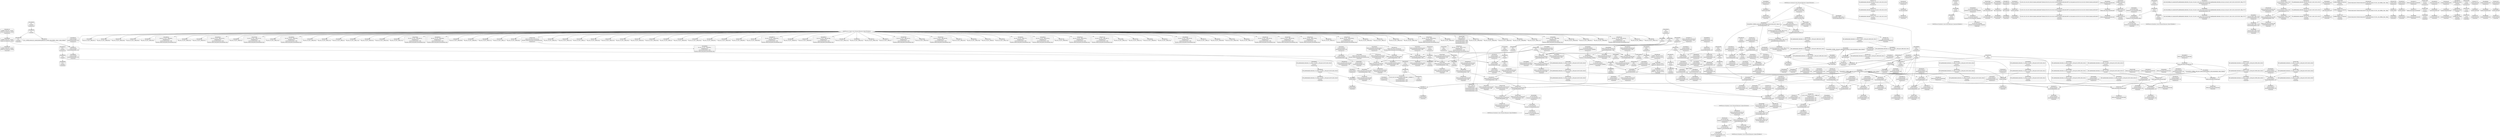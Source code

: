 digraph {
	CE0x469f310 [shape=record,shape=Mrecord,label="{CE0x469f310|current_sid:do.body}"]
	CE0x46debf0 [shape=record,shape=Mrecord,label="{CE0x46debf0|COLLAPSED:_GCMRE___llvm_gcov_ctr98_internal_global_2_x_i64_zeroinitializer:_elem_0:default:}"]
	CE0x46bc690 [shape=record,shape=Mrecord,label="{CE0x46bc690|get_current:tmp|*SummSource*}"]
	CE0x4671570 [shape=record,shape=Mrecord,label="{CE0x4671570|i8*_getelementptr_inbounds_(_25_x_i8_,_25_x_i8_*_.str3,_i32_0,_i32_0)|*Constant*}"]
	CE0x46bccd0 [shape=record,shape=Mrecord,label="{CE0x46bccd0|get_current:tmp2|*SummSink*}"]
	CE0x465d940 [shape=record,shape=Mrecord,label="{CE0x465d940|avc_has_perm:ssid|Function::avc_has_perm&Arg::ssid::|*SummSink*}"]
	CE0x467de90 [shape=record,shape=Mrecord,label="{CE0x467de90|selinux_msg_queue_associate:tmp|*SummSink*}"]
	CE0x464c920 [shape=record,shape=Mrecord,label="{CE0x464c920|avc_has_perm:entry|*SummSource*}"]
	CE0x4664a50 [shape=record,shape=Mrecord,label="{CE0x4664a50|80:_i32,_112:_i8*,_:_CRE_69,70_}"]
	CE0x5a38f00 [shape=record,shape=Mrecord,label="{CE0x5a38f00|selinux_msg_queue_associate:msq|Function::selinux_msg_queue_associate&Arg::msq::|*SummSink*}"]
	CE0x464dc20 [shape=record,shape=Mrecord,label="{CE0x464dc20|i32_64|*Constant*|*SummSource*}"]
	CE0x467e2c0 [shape=record,shape=Mrecord,label="{CE0x467e2c0|80:_i32,_112:_i8*,_:_CRE_64,65_}"]
	CE0x4658460 [shape=record,shape=Mrecord,label="{CE0x4658460|selinux_msg_queue_associate:tmp1}"]
	CE0x46aec70 [shape=record,shape=Mrecord,label="{CE0x46aec70|i64*_getelementptr_inbounds_(_11_x_i64_,_11_x_i64_*___llvm_gcov_ctr125,_i64_0,_i64_6)|*Constant*|*SummSink*}"]
	CE0x46af170 [shape=record,shape=Mrecord,label="{CE0x46af170|current_sid:tmp13|security/selinux/hooks.c,218|*SummSink*}"]
	CE0x46a4620 [shape=record,shape=Mrecord,label="{CE0x46a4620|current_sid:tmp17|security/selinux/hooks.c,218|*SummSink*}"]
	CE0x4668570 [shape=record,shape=Mrecord,label="{CE0x4668570|80:_i32,_112:_i8*,_:_CRE_160,168_|*MultipleSource*|security/selinux/hooks.c,5186|Function::selinux_msg_queue_associate&Arg::msq::}"]
	CE0x467d9e0 [shape=record,shape=Mrecord,label="{CE0x467d9e0|_call_void_mcount()_#3|*SummSource*}"]
	CE0x4678dc0 [shape=record,shape=Mrecord,label="{CE0x4678dc0|selinux_msg_queue_associate:security|security/selinux/hooks.c,5186|*SummSink*}"]
	CE0x466cc50 [shape=record,shape=Mrecord,label="{CE0x466cc50|80:_i32,_112:_i8*,_:_CRE_21,22_}"]
	CE0x466cd40 [shape=record,shape=Mrecord,label="{CE0x466cd40|80:_i32,_112:_i8*,_:_CRE_22,23_}"]
	CE0x466a520 [shape=record,shape=Mrecord,label="{CE0x466a520|80:_i32,_112:_i8*,_:_CRE_57,58_}"]
	CE0x4671230 [shape=record,shape=Mrecord,label="{CE0x4671230|selinux_msg_queue_associate:tmp7|security/selinux/hooks.c,5191|*SummSink*}"]
	CE0x46a7f70 [shape=record,shape=Mrecord,label="{CE0x46a7f70|get_current:entry}"]
	CE0x46a8f80 [shape=record,shape=Mrecord,label="{CE0x46a8f80|GLOBAL:__llvm_gcov_ctr125|Global_var:__llvm_gcov_ctr125}"]
	CE0x466b370 [shape=record,shape=Mrecord,label="{CE0x466b370|80:_i32,_112:_i8*,_:_CRE_4,5_}"]
	CE0x46883d0 [shape=record,shape=Mrecord,label="{CE0x46883d0|current_sid:tmp8|security/selinux/hooks.c,218|*SummSink*}"]
	CE0x4656680 [shape=record,shape=Mrecord,label="{CE0x4656680|selinux_msg_queue_associate:ad|security/selinux/hooks.c, 5183}"]
	CE0x4667900 [shape=record,shape=Mrecord,label="{CE0x4667900|80:_i32,_112:_i8*,_:_CRE_104,112_|*MultipleSource*|security/selinux/hooks.c,5186|Function::selinux_msg_queue_associate&Arg::msq::}"]
	CE0x4678ef0 [shape=record,shape=Mrecord,label="{CE0x4678ef0|selinux_msg_queue_associate:security|security/selinux/hooks.c,5186|*SummSource*}"]
	CE0x46664e0 [shape=record,shape=Mrecord,label="{CE0x46664e0|selinux_msg_queue_associate:call|security/selinux/hooks.c,5184}"]
	CE0x46a3030 [shape=record,shape=Mrecord,label="{CE0x46a3030|current_sid:tmp2}"]
	CE0x465cdc0 [shape=record,shape=Mrecord,label="{CE0x465cdc0|selinux_msg_queue_associate:tmp6|security/selinux/hooks.c,5189|*SummSource*}"]
	CE0x4679460 [shape=record,shape=Mrecord,label="{CE0x4679460|80:_i32,_112:_i8*,_:_CRE_53,54_}"]
	CE0x46a5290 [shape=record,shape=Mrecord,label="{CE0x46a5290|i64_3|*Constant*|*SummSource*}"]
	CE0x46783c0 [shape=record,shape=Mrecord,label="{CE0x46783c0|80:_i32,_112:_i8*,_:_CRE_184,192_|*MultipleSource*|security/selinux/hooks.c,5186|Function::selinux_msg_queue_associate&Arg::msq::}"]
	CE0x4684ef0 [shape=record,shape=Mrecord,label="{CE0x4684ef0|current_sid:tmp22|security/selinux/hooks.c,218}"]
	CE0x464d160 [shape=record,shape=Mrecord,label="{CE0x464d160|avc_has_perm:tsid|Function::avc_has_perm&Arg::tsid::|*SummSink*}"]
	CE0x4689bf0 [shape=record,shape=Mrecord,label="{CE0x4689bf0|i32_1|*Constant*}"]
	CE0x465b770 [shape=record,shape=Mrecord,label="{CE0x465b770|selinux_msg_queue_associate:type|security/selinux/hooks.c,5188|*SummSink*}"]
	CE0x468b8a0 [shape=record,shape=Mrecord,label="{CE0x468b8a0|get_current:bb|*SummSink*}"]
	CE0x4666170 [shape=record,shape=Mrecord,label="{CE0x4666170|80:_i32,_112:_i8*,_:_CRE_19,20_}"]
	CE0x46a5300 [shape=record,shape=Mrecord,label="{CE0x46a5300|i64_3|*Constant*|*SummSink*}"]
	CE0x46717c0 [shape=record,shape=Mrecord,label="{CE0x46717c0|i8*_getelementptr_inbounds_(_25_x_i8_,_25_x_i8_*_.str3,_i32_0,_i32_0)|*Constant*|*SummSource*}"]
	CE0x469cb90 [shape=record,shape=Mrecord,label="{CE0x469cb90|current_sid:if.then|*SummSink*}"]
	CE0x465add0 [shape=record,shape=Mrecord,label="{CE0x465add0|selinux_msg_queue_associate:tmp5|security/selinux/hooks.c,5186|*SummSource*}"]
	CE0x465a700 [shape=record,shape=Mrecord,label="{CE0x465a700|i32_(i32,_i32,_i16,_i32,_%struct.common_audit_data*)*_bitcast_(i32_(i32,_i32,_i16,_i32,_%struct.common_audit_data.495*)*_avc_has_perm_to_i32_(i32,_i32,_i16,_i32,_%struct.common_audit_data*)*)|*Constant*|*SummSource*}"]
	CE0x4656dc0 [shape=record,shape=Mrecord,label="{CE0x4656dc0|selinux_msg_queue_associate:entry}"]
	CE0x467d810 [shape=record,shape=Mrecord,label="{CE0x467d810|GLOBAL:current_sid|*Constant*|*SummSource*}"]
	CE0x46635b0 [shape=record,shape=Mrecord,label="{CE0x46635b0|80:_i32,_112:_i8*,_:_CRE_47,48_}"]
	CE0x469de40 [shape=record,shape=Mrecord,label="{CE0x469de40|i64_2|*Constant*|*SummSource*}"]
	CE0x4661490 [shape=record,shape=Mrecord,label="{CE0x4661490|GLOBAL:current_sid.__warned|Global_var:current_sid.__warned|*SummSink*}"]
	CE0x464d450 [shape=record,shape=Mrecord,label="{CE0x464d450|i16_27|*Constant*|*SummSource*}"]
	CE0x467c6a0 [shape=record,shape=Mrecord,label="{CE0x467c6a0|80:_i32,_112:_i8*,_:_CRE_8,9_}"]
	CE0x46839e0 [shape=record,shape=Mrecord,label="{CE0x46839e0|i32_78|*Constant*|*SummSink*}"]
	CE0x468b480 [shape=record,shape=Mrecord,label="{CE0x468b480|current_sid:tmp24|security/selinux/hooks.c,220|*SummSource*}"]
	CE0x46600d0 [shape=record,shape=Mrecord,label="{CE0x46600d0|80:_i32,_112:_i8*,_:_CRE_27,28_}"]
	CE0x465db80 [shape=record,shape=Mrecord,label="{CE0x465db80|avc_has_perm:tsid|Function::avc_has_perm&Arg::tsid::|*SummSource*}"]
	CE0x465c550 [shape=record,shape=Mrecord,label="{CE0x465c550|i8_4|*Constant*}"]
	CE0x466dc20 [shape=record,shape=Mrecord,label="{CE0x466dc20|_call_void_lockdep_rcu_suspicious(i8*_getelementptr_inbounds_(_25_x_i8_,_25_x_i8_*_.str3,_i32_0,_i32_0),_i32_218,_i8*_getelementptr_inbounds_(_45_x_i8_,_45_x_i8_*_.str12,_i32_0,_i32_0))_#10,_!dbg_!27727|security/selinux/hooks.c,218|*SummSource*}"]
	CE0x466f460 [shape=record,shape=Mrecord,label="{CE0x466f460|_ret_i32_%call3,_!dbg_!27729|security/selinux/hooks.c,5191|*SummSink*}"]
	CE0x46874b0 [shape=record,shape=Mrecord,label="{CE0x46874b0|current_sid:sid|security/selinux/hooks.c,220|*SummSink*}"]
	CE0x465dcd0 [shape=record,shape=Mrecord,label="{CE0x465dcd0|selinux_msg_queue_associate:tmp4|security/selinux/hooks.c,5186}"]
	CE0x46840c0 [shape=record,shape=Mrecord,label="{CE0x46840c0|current_sid:tmp21|security/selinux/hooks.c,218}"]
	CE0x464c700 [shape=record,shape=Mrecord,label="{CE0x464c700|i32_(i32,_i32,_i16,_i32,_%struct.common_audit_data*)*_bitcast_(i32_(i32,_i32,_i16,_i32,_%struct.common_audit_data.495*)*_avc_has_perm_to_i32_(i32,_i32,_i16,_i32,_%struct.common_audit_data*)*)|*Constant*}"]
	CE0x469f860 [shape=record,shape=Mrecord,label="{CE0x469f860|current_sid:tmp3|*SummSink*}"]
	CE0x464d850 [shape=record,shape=Mrecord,label="{CE0x464d850|avc_has_perm:tclass|Function::avc_has_perm&Arg::tclass::}"]
	CE0x46843e0 [shape=record,shape=Mrecord,label="{CE0x46843e0|current_sid:tmp21|security/selinux/hooks.c,218|*SummSink*}"]
	CE0x46a3320 [shape=record,shape=Mrecord,label="{CE0x46a3320|current_sid:tmp3}"]
	CE0x46a3ae0 [shape=record,shape=Mrecord,label="{CE0x46a3ae0|i8*_getelementptr_inbounds_(_45_x_i8_,_45_x_i8_*_.str12,_i32_0,_i32_0)|*Constant*|*SummSource*}"]
	CE0x4664f10 [shape=record,shape=Mrecord,label="{CE0x4664f10|80:_i32,_112:_i8*,_:_CRE_72,73_|*MultipleSource*|security/selinux/hooks.c,5186|Function::selinux_msg_queue_associate&Arg::msq::}"]
	CE0x4659c30 [shape=record,shape=Mrecord,label="{CE0x4659c30|i32_3|*Constant*}"]
	CE0x464dd00 [shape=record,shape=Mrecord,label="{CE0x464dd00|i32_64|*Constant*|*SummSink*}"]
	CE0x4665110 [shape=record,shape=Mrecord,label="{CE0x4665110|selinux_msg_queue_associate:ad|security/selinux/hooks.c, 5183|*SummSource*}"]
	CE0x466d480 [shape=record,shape=Mrecord,label="{CE0x466d480|i8_1|*Constant*}"]
	CE0x46bb350 [shape=record,shape=Mrecord,label="{CE0x46bb350|_call_void_mcount()_#3}"]
	CE0x4671a60 [shape=record,shape=Mrecord,label="{CE0x4671a60|GLOBAL:lockdep_rcu_suspicious|*Constant*|*SummSink*}"]
	CE0x4687b00 [shape=record,shape=Mrecord,label="{CE0x4687b00|%struct.task_struct*_(%struct.task_struct**)*_asm_movq_%gs:$_1:P_,$0_,_r,im,_dirflag_,_fpsr_,_flags_|*SummSink*}"]
	CE0x4689150 [shape=record,shape=Mrecord,label="{CE0x4689150|i64*_getelementptr_inbounds_(_2_x_i64_,_2_x_i64_*___llvm_gcov_ctr98,_i64_0,_i64_1)|*Constant*|*SummSource*}"]
	CE0x4668010 [shape=record,shape=Mrecord,label="{CE0x4668010|80:_i32,_112:_i8*,_:_CRE_136,144_|*MultipleSource*|security/selinux/hooks.c,5186|Function::selinux_msg_queue_associate&Arg::msq::}"]
	CE0x4668b70 [shape=record,shape=Mrecord,label="{CE0x4668b70|selinux_msg_queue_associate:tmp1|*SummSource*}"]
	CE0x466dc90 [shape=record,shape=Mrecord,label="{CE0x466dc90|_call_void_lockdep_rcu_suspicious(i8*_getelementptr_inbounds_(_25_x_i8_,_25_x_i8_*_.str3,_i32_0,_i32_0),_i32_218,_i8*_getelementptr_inbounds_(_45_x_i8_,_45_x_i8_*_.str12,_i32_0,_i32_0))_#10,_!dbg_!27727|security/selinux/hooks.c,218|*SummSink*}"]
	CE0x4688fc0 [shape=record,shape=Mrecord,label="{CE0x4688fc0|current_sid:bb|*SummSink*}"]
	CE0x4660400 [shape=record,shape=Mrecord,label="{CE0x4660400|current_sid:call4|security/selinux/hooks.c,218}"]
	CE0x465b420 [shape=record,shape=Mrecord,label="{CE0x465b420|selinux_msg_queue_associate:type|security/selinux/hooks.c,5188}"]
	CE0x467e190 [shape=record,shape=Mrecord,label="{CE0x467e190|80:_i32,_112:_i8*,_:_CRE_63,64_}"]
	CE0x4687780 [shape=record,shape=Mrecord,label="{CE0x4687780|0:_i32,_4:_i32,_8:_i32,_12:_i32,_:_CMRE_4,8_|*MultipleSource*|security/selinux/hooks.c,218|security/selinux/hooks.c,218|security/selinux/hooks.c,220}"]
	CE0x466fe20 [shape=record,shape=Mrecord,label="{CE0x466fe20|selinux_msg_queue_associate:ipc_id|security/selinux/hooks.c,5189|*SummSink*}"]
	CE0x46af090 [shape=record,shape=Mrecord,label="{CE0x46af090|current_sid:tmp13|security/selinux/hooks.c,218}"]
	CE0x466e2b0 [shape=record,shape=Mrecord,label="{CE0x466e2b0|_ret_i32_%retval.0,_!dbg_!27728|security/selinux/avc.c,775}"]
	CE0x4655740 [shape=record,shape=Mrecord,label="{CE0x4655740|current_sid:entry}"]
	CE0x4658e80 [shape=record,shape=Mrecord,label="{CE0x4658e80|current_sid:tmp11|security/selinux/hooks.c,218}"]
	CE0x4678a10 [shape=record,shape=Mrecord,label="{CE0x4678a10|80:_i32,_112:_i8*,_:_CRE_216,224_|*MultipleSource*|security/selinux/hooks.c,5186|Function::selinux_msg_queue_associate&Arg::msq::}"]
	CE0x4677e20 [shape=record,shape=Mrecord,label="{CE0x4677e20|80:_i32,_112:_i8*,_:_CRE_168,172_|*MultipleSource*|security/selinux/hooks.c,5186|Function::selinux_msg_queue_associate&Arg::msq::}"]
	CE0x46567c0 [shape=record,shape=Mrecord,label="{CE0x46567c0|selinux_msg_queue_associate:bb}"]
	CE0x466f890 [shape=record,shape=Mrecord,label="{CE0x466f890|selinux_msg_queue_associate:u|security/selinux/hooks.c,5189|*SummSink*}"]
	CE0x46af100 [shape=record,shape=Mrecord,label="{CE0x46af100|current_sid:tmp13|security/selinux/hooks.c,218|*SummSource*}"]
	CE0x465d8d0 [shape=record,shape=Mrecord,label="{CE0x465d8d0|avc_has_perm:ssid|Function::avc_has_perm&Arg::ssid::}"]
	CE0x46ee0e0 [shape=record,shape=Mrecord,label="{CE0x46ee0e0|%struct.task_struct*_(%struct.task_struct**)*_asm_movq_%gs:$_1:P_,$0_,_r,im,_dirflag_,_fpsr_,_flags_}"]
	CE0x465eff0 [shape=record,shape=Mrecord,label="{CE0x465eff0|80:_i32,_112:_i8*,_:_CRE_31,32_}"]
	CE0x467fa90 [shape=record,shape=Mrecord,label="{CE0x467fa90|current_sid:tobool1|security/selinux/hooks.c,218|*SummSink*}"]
	CE0x46a38f0 [shape=record,shape=Mrecord,label="{CE0x46a38f0|i32_218|*Constant*|*SummSink*}"]
	CE0x536e590 [shape=record,shape=Mrecord,label="{CE0x536e590|i32_0|*Constant*|*SummSource*}"]
	CE0x465a8c0 [shape=record,shape=Mrecord,label="{CE0x465a8c0|i32_(i32,_i32,_i16,_i32,_%struct.common_audit_data*)*_bitcast_(i32_(i32,_i32,_i16,_i32,_%struct.common_audit_data.495*)*_avc_has_perm_to_i32_(i32,_i32,_i16,_i32,_%struct.common_audit_data*)*)|*Constant*|*SummSink*}"]
	CE0x46a20f0 [shape=record,shape=Mrecord,label="{CE0x46a20f0|current_sid:tmp12|security/selinux/hooks.c,218|*SummSource*}"]
	CE0x4679c60 [shape=record,shape=Mrecord,label="{CE0x4679c60|80:_i32,_112:_i8*,_:_CRE_10,11_}"]
	CE0x466a8b0 [shape=record,shape=Mrecord,label="{CE0x466a8b0|80:_i32,_112:_i8*,_:_CRE_60,61_}"]
	CE0x469cc80 [shape=record,shape=Mrecord,label="{CE0x469cc80|i64*_getelementptr_inbounds_(_11_x_i64_,_11_x_i64_*___llvm_gcov_ctr125,_i64_0,_i64_0)|*Constant*}"]
	CE0x466ce30 [shape=record,shape=Mrecord,label="{CE0x466ce30|80:_i32,_112:_i8*,_:_CRE_23,24_}"]
	CE0x46af5d0 [shape=record,shape=Mrecord,label="{CE0x46af5d0|current_sid:tmp14|security/selinux/hooks.c,218|*SummSource*}"]
	CE0x467c400 [shape=record,shape=Mrecord,label="{CE0x467c400|selinux_msg_queue_associate:msq|Function::selinux_msg_queue_associate&Arg::msq::|*SummSource*}"]
	CE0x4680870 [shape=record,shape=Mrecord,label="{CE0x4680870|selinux_msg_queue_associate:q_perm1|security/selinux/hooks.c,5189|*SummSink*}"]
	CE0x4668390 [shape=record,shape=Mrecord,label="{CE0x4668390|80:_i32,_112:_i8*,_:_CRE_152,160_|*MultipleSource*|security/selinux/hooks.c,5186|Function::selinux_msg_queue_associate&Arg::msq::}"]
	CE0x4675e20 [shape=record,shape=Mrecord,label="{CE0x4675e20|i32_0|*Constant*}"]
	CE0x46a5190 [shape=record,shape=Mrecord,label="{CE0x46a5190|i64_0|*Constant*}"]
	CE0x46882d0 [shape=record,shape=Mrecord,label="{CE0x46882d0|current_sid:tobool1|security/selinux/hooks.c,218}"]
	CE0x4663de0 [shape=record,shape=Mrecord,label="{CE0x4663de0|current_sid:tmp|*SummSink*}"]
	CE0x46a2630 [shape=record,shape=Mrecord,label="{CE0x46a2630|i64*_getelementptr_inbounds_(_11_x_i64_,_11_x_i64_*___llvm_gcov_ctr125,_i64_0,_i64_6)|*Constant*|*SummSource*}"]
	CE0x46a3e20 [shape=record,shape=Mrecord,label="{CE0x46a3e20|i64*_getelementptr_inbounds_(_11_x_i64_,_11_x_i64_*___llvm_gcov_ctr125,_i64_0,_i64_9)|*Constant*}"]
	CE0x3f4d150 [shape=record,shape=Mrecord,label="{CE0x3f4d150|80:_i32,_112:_i8*,_:_CRE_2,3_}"]
	CE0x466a650 [shape=record,shape=Mrecord,label="{CE0x466a650|80:_i32,_112:_i8*,_:_CRE_58,59_}"]
	CE0x46a83d0 [shape=record,shape=Mrecord,label="{CE0x46a83d0|_ret_%struct.task_struct*_%tmp4,_!dbg_!27714|./arch/x86/include/asm/current.h,14|*SummSink*}"]
	CE0x467e650 [shape=record,shape=Mrecord,label="{CE0x467e650|80:_i32,_112:_i8*,_:_CRE_67,68_}"]
	CE0x46a41f0 [shape=record,shape=Mrecord,label="{CE0x46a41f0|current_sid:tmp17|security/selinux/hooks.c,218}"]
	CE0x466d7d0 [shape=record,shape=Mrecord,label="{CE0x466d7d0|i8_1|*Constant*|*SummSink*}"]
	CE0x4664cb0 [shape=record,shape=Mrecord,label="{CE0x4664cb0|80:_i32,_112:_i8*,_:_CRE_71,72_}"]
	CE0x4667c80 [shape=record,shape=Mrecord,label="{CE0x4667c80|80:_i32,_112:_i8*,_:_CRE_120,128_|*MultipleSource*|security/selinux/hooks.c,5186|Function::selinux_msg_queue_associate&Arg::msq::}"]
	CE0x46676f0 [shape=record,shape=Mrecord,label="{CE0x46676f0|80:_i32,_112:_i8*,_:_CRE_100,102_|*MultipleSource*|security/selinux/hooks.c,5186|Function::selinux_msg_queue_associate&Arg::msq::}"]
	CE0x4658d50 [shape=record,shape=Mrecord,label="{CE0x4658d50|current_sid:tmp10|security/selinux/hooks.c,218|*SummSink*}"]
	CE0x4684950 [shape=record,shape=Mrecord,label="{CE0x4684950|COLLAPSED:_CMRE:_elem_0::|security/selinux/hooks.c,218}"]
	CE0x46cac90 [shape=record,shape=Mrecord,label="{CE0x46cac90|i64*_getelementptr_inbounds_(_2_x_i64_,_2_x_i64_*___llvm_gcov_ctr98,_i64_0,_i64_0)|*Constant*|*SummSource*}"]
	CE0x4683db0 [shape=record,shape=Mrecord,label="{CE0x4683db0|current_sid:cred|security/selinux/hooks.c,218|*SummSink*}"]
	CE0x464d580 [shape=record,shape=Mrecord,label="{CE0x464d580|i16_27|*Constant*|*SummSink*}"]
	CE0x46a6310 [shape=record,shape=Mrecord,label="{CE0x46a6310|current_sid:tmp19|security/selinux/hooks.c,218|*SummSource*}"]
	CE0x46a5d60 [shape=record,shape=Mrecord,label="{CE0x46a5d60|current_sid:tmp18|security/selinux/hooks.c,218|*SummSink*}"]
	CE0x46781e0 [shape=record,shape=Mrecord,label="{CE0x46781e0|80:_i32,_112:_i8*,_:_CRE_176,184_|*MultipleSource*|security/selinux/hooks.c,5186|Function::selinux_msg_queue_associate&Arg::msq::}"]
	CE0x4687fa0 [shape=record,shape=Mrecord,label="{CE0x4687fa0|0:_i8,_:_GCMR_current_sid.__warned_internal_global_i8_0,_section_.data.unlikely_,_align_1:_elem_0:default:}"]
	CE0x464cc40 [shape=record,shape=Mrecord,label="{CE0x464cc40|avc_has_perm:entry|*SummSink*}"]
	CE0x4687350 [shape=record,shape=Mrecord,label="{CE0x4687350|current_sid:sid|security/selinux/hooks.c,220|*SummSource*}"]
	CE0x4665e50 [shape=record,shape=Mrecord,label="{CE0x4665e50|80:_i32,_112:_i8*,_:_CRE_16,17_}"]
	CE0x4678740 [shape=record,shape=Mrecord,label="{CE0x4678740|80:_i32,_112:_i8*,_:_CRE_200,208_|*MultipleSource*|security/selinux/hooks.c,5186|Function::selinux_msg_queue_associate&Arg::msq::}"]
	CE0x46a4180 [shape=record,shape=Mrecord,label="{CE0x46a4180|i64*_getelementptr_inbounds_(_11_x_i64_,_11_x_i64_*___llvm_gcov_ctr125,_i64_0,_i64_9)|*Constant*|*SummSink*}"]
	CE0x4661310 [shape=record,shape=Mrecord,label="{CE0x4661310|GLOBAL:current_sid.__warned|Global_var:current_sid.__warned|*SummSource*}"]
	CE0x466cf20 [shape=record,shape=Mrecord,label="{CE0x466cf20|80:_i32,_112:_i8*,_:_CRE_24,25_}"]
	CE0x466e960 [shape=record,shape=Mrecord,label="{CE0x466e960|_ret_i32_%retval.0,_!dbg_!27728|security/selinux/avc.c,775|*SummSource*}"]
	CE0x466f2c0 [shape=record,shape=Mrecord,label="{CE0x466f2c0|_ret_i32_%call3,_!dbg_!27729|security/selinux/hooks.c,5191|*SummSource*}"]
	CE0x4669a20 [shape=record,shape=Mrecord,label="{CE0x4669a20|i64*_getelementptr_inbounds_(_11_x_i64_,_11_x_i64_*___llvm_gcov_ctr125,_i64_0,_i64_0)|*Constant*|*SummSink*}"]
	CE0x466dbb0 [shape=record,shape=Mrecord,label="{CE0x466dbb0|_call_void_lockdep_rcu_suspicious(i8*_getelementptr_inbounds_(_25_x_i8_,_25_x_i8_*_.str3,_i32_0,_i32_0),_i32_218,_i8*_getelementptr_inbounds_(_45_x_i8_,_45_x_i8_*_.str12,_i32_0,_i32_0))_#10,_!dbg_!27727|security/selinux/hooks.c,218}"]
	CE0x469d560 [shape=record,shape=Mrecord,label="{CE0x469d560|current_sid:tmp1|*SummSink*}"]
	CE0x4666bb0 [shape=record,shape=Mrecord,label="{CE0x4666bb0|selinux_msg_queue_associate:tmp}"]
	CE0x4688160 [shape=record,shape=Mrecord,label="{CE0x4688160|current_sid:tmp8|security/selinux/hooks.c,218|*SummSource*}"]
	CE0x467d660 [shape=record,shape=Mrecord,label="{CE0x467d660|selinux_msg_queue_associate:call|security/selinux/hooks.c,5184|*SummSink*}"]
	CE0x4666420 [shape=record,shape=Mrecord,label="{CE0x4666420|_call_void_mcount()_#3|*SummSink*}"]
	CE0x46557b0 [shape=record,shape=Mrecord,label="{CE0x46557b0|current_sid:entry|*SummSink*}"]
	"CONST[source:2(external),value:2(dynamic)][purpose:{subject}][SrcIdx:3]"
	CE0x4689260 [shape=record,shape=Mrecord,label="{CE0x4689260|current_sid:tmp22|security/selinux/hooks.c,218|*SummSource*}"]
	CE0x4670350 [shape=record,shape=Mrecord,label="{CE0x4670350|selinux_msg_queue_associate:sid2|security/selinux/hooks.c,5191|*SummSource*}"]
	CE0x466abd0 [shape=record,shape=Mrecord,label="{CE0x466abd0|current_sid:tmp5|security/selinux/hooks.c,218|*SummSource*}"]
	CE0x467c5b0 [shape=record,shape=Mrecord,label="{CE0x467c5b0|80:_i32,_112:_i8*,_:_CRE_7,8_}"]
	CE0x4656450 [shape=record,shape=Mrecord,label="{CE0x4656450|i64_1|*Constant*|*SummSink*}"]
	CE0x466e620 [shape=record,shape=Mrecord,label="{CE0x466e620|avc_has_perm:auditdata|Function::avc_has_perm&Arg::auditdata::}"]
	CE0x4689500 [shape=record,shape=Mrecord,label="{CE0x4689500|current_sid:tmp22|security/selinux/hooks.c,218|*SummSink*}"]
	CE0x466d1d0 [shape=record,shape=Mrecord,label="{CE0x466d1d0|current_sid:tmp16|security/selinux/hooks.c,218|*SummSource*}"]
	CE0x4675260 [shape=record,shape=Mrecord,label="{CE0x4675260|80:_i32,_112:_i8*,_:_CRE_41,42_}"]
	"CONST[source:0(mediator),value:2(dynamic)][purpose:{subject}][SrcIdx:4]"
	CE0x4670190 [shape=record,shape=Mrecord,label="{CE0x4670190|selinux_msg_queue_associate:sid2|security/selinux/hooks.c,5191}"]
	CE0x46de950 [shape=record,shape=Mrecord,label="{CE0x46de950|_call_void_mcount()_#3|*SummSource*}"]
	CE0x46a23a0 [shape=record,shape=Mrecord,label="{CE0x46a23a0|i64*_getelementptr_inbounds_(_11_x_i64_,_11_x_i64_*___llvm_gcov_ctr125,_i64_0,_i64_6)|*Constant*}"]
	CE0x4672890 [shape=record,shape=Mrecord,label="{CE0x4672890|current_sid:tmp14|security/selinux/hooks.c,218|*SummSink*}"]
	CE0x467da80 [shape=record,shape=Mrecord,label="{CE0x467da80|_call_void_mcount()_#3|*SummSink*}"]
	CE0x469d340 [shape=record,shape=Mrecord,label="{CE0x469d340|i64*_getelementptr_inbounds_(_11_x_i64_,_11_x_i64_*___llvm_gcov_ctr125,_i64_0,_i64_1)|*Constant*}"]
	CE0x4666ea0 [shape=record,shape=Mrecord,label="{CE0x4666ea0|get_current:tmp1}"]
	CE0x46a8060 [shape=record,shape=Mrecord,label="{CE0x46a8060|get_current:entry|*SummSink*}"]
	CE0x46a2270 [shape=record,shape=Mrecord,label="{CE0x46a2270|current_sid:tmp12|security/selinux/hooks.c,218|*SummSink*}"]
	CE0x4659fc0 [shape=record,shape=Mrecord,label="{CE0x4659fc0|selinux_msg_queue_associate:tmp6|security/selinux/hooks.c,5189}"]
	CE0x466a240 [shape=record,shape=Mrecord,label="{CE0x466a240|selinux_msg_queue_associate:tmp3|*SummSink*}"]
	CE0x46800f0 [shape=record,shape=Mrecord,label="{CE0x46800f0|current_sid:tmp10|security/selinux/hooks.c,218}"]
	CE0x4666f10 [shape=record,shape=Mrecord,label="{CE0x4666f10|get_current:tmp1|*SummSource*}"]
	CE0x4673610 [shape=record,shape=Mrecord,label="{CE0x4673610|selinux_msg_queue_associate:tmp2}"]
	CE0x465d140 [shape=record,shape=Mrecord,label="{CE0x465d140|selinux_msg_queue_associate:tmp4|security/selinux/hooks.c,5186|*SummSource*}"]
	CE0x4673950 [shape=record,shape=Mrecord,label="{CE0x4673950|80:_i32,_112:_i8*,_:_CRE_37,38_}"]
	CE0x464de70 [shape=record,shape=Mrecord,label="{CE0x464de70|avc_has_perm:requested|Function::avc_has_perm&Arg::requested::|*SummSink*}"]
	CE0x536e6a0 [shape=record,shape=Mrecord,label="{CE0x536e6a0|i32_0|*Constant*|*SummSink*}"]
	CE0x46a68d0 [shape=record,shape=Mrecord,label="{CE0x46a68d0|current_sid:tmp20|security/selinux/hooks.c,218|*SummSource*}"]
	CE0x46a80f0 [shape=record,shape=Mrecord,label="{CE0x46a80f0|_ret_%struct.task_struct*_%tmp4,_!dbg_!27714|./arch/x86/include/asm/current.h,14|*SummSource*}"]
	CE0x46785a0 [shape=record,shape=Mrecord,label="{CE0x46785a0|80:_i32,_112:_i8*,_:_CRE_192,200_|*MultipleSource*|security/selinux/hooks.c,5186|Function::selinux_msg_queue_associate&Arg::msq::}"]
	CE0x4666080 [shape=record,shape=Mrecord,label="{CE0x4666080|80:_i32,_112:_i8*,_:_CRE_18,19_}"]
	CE0x469cdf0 [shape=record,shape=Mrecord,label="{CE0x469cdf0|i64*_getelementptr_inbounds_(_11_x_i64_,_11_x_i64_*___llvm_gcov_ctr125,_i64_0,_i64_0)|*Constant*|*SummSource*}"]
	CE0x46aa440 [shape=record,shape=Mrecord,label="{CE0x46aa440|current_sid:land.lhs.true2|*SummSink*}"]
	CE0x46586f0 [shape=record,shape=Mrecord,label="{CE0x46586f0|current_sid:tmp9|security/selinux/hooks.c,218}"]
	CE0x4684b30 [shape=record,shape=Mrecord,label="{CE0x4684b30|current_sid:security|security/selinux/hooks.c,218|*SummSource*}"]
	CE0x4689400 [shape=record,shape=Mrecord,label="{CE0x4689400|current_sid:tmp23|security/selinux/hooks.c,218}"]
	CE0x46a5a10 [shape=record,shape=Mrecord,label="{CE0x46a5a10|current_sid:tmp18|security/selinux/hooks.c,218}"]
	CE0x4663af0 [shape=record,shape=Mrecord,label="{CE0x4663af0|selinux_msg_queue_associate:tmp1|*SummSink*}"]
	CE0x46730f0 [shape=record,shape=Mrecord,label="{CE0x46730f0|i64*_getelementptr_inbounds_(_11_x_i64_,_11_x_i64_*___llvm_gcov_ctr125,_i64_0,_i64_8)|*Constant*|*SummSource*}"]
	CE0x4660470 [shape=record,shape=Mrecord,label="{CE0x4660470|current_sid:call4|security/selinux/hooks.c,218|*SummSink*}"]
	CE0x46607e0 [shape=record,shape=Mrecord,label="{CE0x46607e0|GLOBAL:get_current|*Constant*|*SummSource*}"]
	CE0x466b4b0 [shape=record,shape=Mrecord,label="{CE0x466b4b0|current_sid:tmp6|security/selinux/hooks.c,218|*SummSink*}"]
	CE0x46709e0 [shape=record,shape=Mrecord,label="{CE0x46709e0|4:_i32,_:_CRE_0,2_|*MultipleSource*|security/selinux/hooks.c,5186|security/selinux/hooks.c,5186|security/selinux/hooks.c,5191}"]
	CE0x4668780 [shape=record,shape=Mrecord,label="{CE0x4668780|current_sid:call|security/selinux/hooks.c,218|*SummSource*}"]
	CE0x4672b90 [shape=record,shape=Mrecord,label="{CE0x4672b90|i1_true|*Constant*|*SummSource*}"]
	CE0x4675720 [shape=record,shape=Mrecord,label="{CE0x4675720|80:_i32,_112:_i8*,_:_CRE_45,46_}"]
	CE0x466aef0 [shape=record,shape=Mrecord,label="{CE0x466aef0|current_sid:tmp6|security/selinux/hooks.c,218|*SummSource*}"]
	CE0x46a8330 [shape=record,shape=Mrecord,label="{CE0x46a8330|_ret_%struct.task_struct*_%tmp4,_!dbg_!27714|./arch/x86/include/asm/current.h,14}"]
	CE0x46602b0 [shape=record,shape=Mrecord,label="{CE0x46602b0|80:_i32,_112:_i8*,_:_CRE_29,30_}"]
	CE0x46a8ba0 [shape=record,shape=Mrecord,label="{CE0x46a8ba0|i64_0|*Constant*|*SummSource*}"]
	CE0x4679200 [shape=record,shape=Mrecord,label="{CE0x4679200|80:_i32,_112:_i8*,_:_CRE_61,62_}"]
	CE0x466a2b0 [shape=record,shape=Mrecord,label="{CE0x466a2b0|_call_void_mcount()_#3}"]
	"CONST[source:0(mediator),value:2(dynamic)][purpose:{object}][SnkIdx:1]"
	CE0x4667aa0 [shape=record,shape=Mrecord,label="{CE0x4667aa0|80:_i32,_112:_i8*,_:_CRE_112,120_|*MultipleSource*|security/selinux/hooks.c,5186|Function::selinux_msg_queue_associate&Arg::msq::}"]
	CE0x641b4c0 [shape=record,shape=Mrecord,label="{CE0x641b4c0|selinux_msg_queue_associate:tmp3}"]
	"CONST[source:1(input),value:2(dynamic)][purpose:{object}][SrcIdx:2]"
	CE0x46595e0 [shape=record,shape=Mrecord,label="{CE0x46595e0|selinux_msg_queue_associate:entry|*SummSource*}"]
	CE0x466c750 [shape=record,shape=Mrecord,label="{CE0x466c750|i64_1|*Constant*}"]
	CE0x4664900 [shape=record,shape=Mrecord,label="{CE0x4664900|80:_i32,_112:_i8*,_:_CRE_68,69_}"]
	CE0x46aa7c0 [shape=record,shape=Mrecord,label="{CE0x46aa7c0|current_sid:bb}"]
	CE0x4675be0 [shape=record,shape=Mrecord,label="{CE0x4675be0|80:_i32,_112:_i8*,_:_CRE_11,12_}"]
	CE0x46605a0 [shape=record,shape=Mrecord,label="{CE0x46605a0|GLOBAL:get_current|*Constant*}"]
	CE0x46569f0 [shape=record,shape=Mrecord,label="{CE0x46569f0|selinux_msg_queue_associate:ad|security/selinux/hooks.c, 5183|*SummSink*}"]
	CE0x4683b70 [shape=record,shape=Mrecord,label="{CE0x4683b70|current_sid:cred|security/selinux/hooks.c,218}"]
	CE0x4664fb0 [shape=record,shape=Mrecord,label="{CE0x4664fb0|80:_i32,_112:_i8*,_:_CRE_76,80_|*MultipleSource*|security/selinux/hooks.c,5186|Function::selinux_msg_queue_associate&Arg::msq::}"]
	CE0x46a53a0 [shape=record,shape=Mrecord,label="{CE0x46a53a0|current_sid:tmp4|security/selinux/hooks.c,218}"]
	CE0x46a50b0 [shape=record,shape=Mrecord,label="{CE0x46a50b0|i64_2|*Constant*|*SummSink*}"]
	CE0x46a65c0 [shape=record,shape=Mrecord,label="{CE0x46a65c0|i64*_getelementptr_inbounds_(_11_x_i64_,_11_x_i64_*___llvm_gcov_ctr125,_i64_0,_i64_10)|*Constant*|*SummSource*}"]
	CE0x465c6e0 [shape=record,shape=Mrecord,label="{CE0x465c6e0|i8_4|*Constant*|*SummSource*}"]
	CE0x4673a40 [shape=record,shape=Mrecord,label="{CE0x4673a40|80:_i32,_112:_i8*,_:_CRE_38,39_}"]
	"CONST[source:0(mediator),value:2(dynamic)][purpose:{object}][SnkIdx:2]"
	CE0x46890e0 [shape=record,shape=Mrecord,label="{CE0x46890e0|current_sid:do.body|*SummSource*}"]
	CE0x466e390 [shape=record,shape=Mrecord,label="{CE0x466e390|avc_has_perm:requested|Function::avc_has_perm&Arg::requested::|*SummSource*}"]
	CE0x469f950 [shape=record,shape=Mrecord,label="{CE0x469f950|_call_void_mcount()_#3}"]
	CE0x4666ad0 [shape=record,shape=Mrecord,label="{CE0x4666ad0|get_current:tmp|*SummSink*}"]
	CE0x4658650 [shape=record,shape=Mrecord,label="{CE0x4658650|i64_5|*Constant*|*SummSink*}"]
	CE0x4673810 [shape=record,shape=Mrecord,label="{CE0x4673810|80:_i32,_112:_i8*,_:_CRE_36,37_}"]
	CE0x465aa40 [shape=record,shape=Mrecord,label="{CE0x465aa40|avc_has_perm:entry}"]
	CE0x46a54a0 [shape=record,shape=Mrecord,label="{CE0x46a54a0|current_sid:tmp4|security/selinux/hooks.c,218|*SummSource*}"]
	CE0x46636e0 [shape=record,shape=Mrecord,label="{CE0x46636e0|80:_i32,_112:_i8*,_:_CRE_48,49_}"]
	CE0x46ee280 [shape=record,shape=Mrecord,label="{CE0x46ee280|%struct.task_struct*_(%struct.task_struct**)*_asm_movq_%gs:$_1:P_,$0_,_r,im,_dirflag_,_fpsr_,_flags_|*SummSource*}"]
	CE0x4659a00 [shape=record,shape=Mrecord,label="{CE0x4659a00|selinux_msg_queue_associate:key|security/selinux/hooks.c,5189|*SummSink*}"]
	CE0x469ec90 [shape=record,shape=Mrecord,label="{CE0x469ec90|current_sid:tmp15|security/selinux/hooks.c,218}"]
	CE0x4667e30 [shape=record,shape=Mrecord,label="{CE0x4667e30|80:_i32,_112:_i8*,_:_CRE_128,136_|*MultipleSource*|security/selinux/hooks.c,5186|Function::selinux_msg_queue_associate&Arg::msq::}"]
	CE0x467c4c0 [shape=record,shape=Mrecord,label="{CE0x467c4c0|80:_i32,_112:_i8*,_:_CRE_6,7_}"]
	CE0x46a76a0 [shape=record,shape=Mrecord,label="{CE0x46a76a0|get_current:tmp4|./arch/x86/include/asm/current.h,14|*SummSource*}"]
	CE0x464c2d0 [shape=record,shape=Mrecord,label="{CE0x464c2d0|selinux_msg_queue_associate:key|security/selinux/hooks.c,5189|*SummSource*}"]
	CE0x46a7270 [shape=record,shape=Mrecord,label="{CE0x46a7270|current_sid:do.end|*SummSource*}"]
	CE0x46a8e60 [shape=record,shape=Mrecord,label="{CE0x46a8e60|GLOBAL:__llvm_gcov_ctr125|Global_var:__llvm_gcov_ctr125|*SummSink*}"]
	CE0x466cb60 [shape=record,shape=Mrecord,label="{CE0x466cb60|80:_i32,_112:_i8*,_:_CRE_51,52_}"]
	CE0x4666610 [shape=record,shape=Mrecord,label="{CE0x4666610|i64*_getelementptr_inbounds_(_2_x_i64_,_2_x_i64_*___llvm_gcov_ctr98,_i64_0,_i64_1)|*Constant*}"]
	CE0x465ffe0 [shape=record,shape=Mrecord,label="{CE0x465ffe0|80:_i32,_112:_i8*,_:_CRE_26,27_}"]
	CE0x464ceb0 [shape=record,shape=Mrecord,label="{CE0x464ceb0|avc_has_perm:ssid|Function::avc_has_perm&Arg::ssid::|*SummSource*}"]
	CE0x4676640 [shape=record,shape=Mrecord,label="{CE0x4676640|i64*_getelementptr_inbounds_(_11_x_i64_,_11_x_i64_*___llvm_gcov_ctr125,_i64_0,_i64_1)|*Constant*|*SummSink*}"]
	CE0x4655980 [shape=record,shape=Mrecord,label="{CE0x4655980|_ret_i32_%tmp24,_!dbg_!27742|security/selinux/hooks.c,220|*SummSource*}"]
	CE0x46a5570 [shape=record,shape=Mrecord,label="{CE0x46a5570|current_sid:tmp4|security/selinux/hooks.c,218|*SummSink*}"]
	CE0x466bbd0 [shape=record,shape=Mrecord,label="{CE0x466bbd0|current_sid:land.lhs.true}"]
	CE0x46a3a20 [shape=record,shape=Mrecord,label="{CE0x46a3a20|i8*_getelementptr_inbounds_(_45_x_i8_,_45_x_i8_*_.str12,_i32_0,_i32_0)|*Constant*}"]
	CE0x46653a0 [shape=record,shape=Mrecord,label="{CE0x46653a0|current_sid:entry|*SummSource*}"]
	CE0x464d2b0 [shape=record,shape=Mrecord,label="{CE0x464d2b0|i16_27|*Constant*}"]
	CE0x4655820 [shape=record,shape=Mrecord,label="{CE0x4655820|_ret_i32_%tmp24,_!dbg_!27742|security/selinux/hooks.c,220}"]
	"CONST[source:0(mediator),value:0(static)][purpose:{operation}][SnkIdx:3]"
	CE0x4689d70 [shape=record,shape=Mrecord,label="{CE0x4689d70|current_sid:sid|security/selinux/hooks.c,220}"]
	CE0x467e060 [shape=record,shape=Mrecord,label="{CE0x467e060|80:_i32,_112:_i8*,_:_CRE_62,63_}"]
	CE0x46a9100 [shape=record,shape=Mrecord,label="{CE0x46a9100|current_sid:tmp6|security/selinux/hooks.c,218}"]
	CE0x4660e90 [shape=record,shape=Mrecord,label="{CE0x4660e90|selinux_msg_queue_associate:call|security/selinux/hooks.c,5184|*SummSource*}"]
	CE0x46a5e90 [shape=record,shape=Mrecord,label="{CE0x46a5e90|current_sid:tmp19|security/selinux/hooks.c,218}"]
	CE0x4673080 [shape=record,shape=Mrecord,label="{CE0x4673080|i64*_getelementptr_inbounds_(_11_x_i64_,_11_x_i64_*___llvm_gcov_ctr125,_i64_0,_i64_8)|*Constant*}"]
	CE0x466aa60 [shape=record,shape=Mrecord,label="{CE0x466aa60|GLOBAL:__llvm_gcov_ctr125|Global_var:__llvm_gcov_ctr125|*SummSource*}"]
	CE0x468b720 [shape=record,shape=Mrecord,label="{CE0x468b720|get_current:bb|*SummSource*}"]
	CE0x4672d10 [shape=record,shape=Mrecord,label="{CE0x4672d10|i1_true|*Constant*|*SummSink*}"]
	CE0x4669c10 [shape=record,shape=Mrecord,label="{CE0x4669c10|current_sid:tmp|*SummSource*}"]
	CE0x466c830 [shape=record,shape=Mrecord,label="{CE0x466c830|current_sid:tmp1|*SummSource*}"]
	CE0x4683ce0 [shape=record,shape=Mrecord,label="{CE0x4683ce0|current_sid:cred|security/selinux/hooks.c,218|*SummSource*}"]
	CE0x536e7a0 [shape=record,shape=Mrecord,label="{CE0x536e7a0|selinux_msg_queue_associate:msq|Function::selinux_msg_queue_associate&Arg::msq::}"]
	CE0x46a1a00 [shape=record,shape=Mrecord,label="{CE0x46a1a00|current_sid:call4|security/selinux/hooks.c,218|*SummSource*}"]
	CE0x46754c0 [shape=record,shape=Mrecord,label="{CE0x46754c0|80:_i32,_112:_i8*,_:_CRE_43,44_}"]
	CE0x4673b70 [shape=record,shape=Mrecord,label="{CE0x4673b70|80:_i32,_112:_i8*,_:_CRE_39,40_}"]
	CE0x4655a20 [shape=record,shape=Mrecord,label="{CE0x4655a20|_ret_i32_%tmp24,_!dbg_!27742|security/selinux/hooks.c,220|*SummSink*}"]
	CE0x4683be0 [shape=record,shape=Mrecord,label="{CE0x4683be0|COLLAPSED:_GCMRE_current_task_external_global_%struct.task_struct*:_elem_0::|security/selinux/hooks.c,218}"]
	CE0x46deaf0 [shape=record,shape=Mrecord,label="{CE0x46deaf0|get_current:tmp4|./arch/x86/include/asm/current.h,14}"]
	CE0x46601c0 [shape=record,shape=Mrecord,label="{CE0x46601c0|80:_i32,_112:_i8*,_:_CRE_28,29_}"]
	CE0x4664de0 [shape=record,shape=Mrecord,label="{CE0x4664de0|i32_10|*Constant*}"]
	CE0x466ed00 [shape=record,shape=Mrecord,label="{CE0x466ed00|current_sid:land.lhs.true|*SummSink*}"]
	CE0x465d020 [shape=record,shape=Mrecord,label="{CE0x465d020|selinux_msg_queue_associate:q_perm1|security/selinux/hooks.c,5189|*SummSource*}"]
	CE0x46aa340 [shape=record,shape=Mrecord,label="{CE0x46aa340|current_sid:land.lhs.true2|*SummSource*}"]
	CE0x46694a0 [shape=record,shape=Mrecord,label="{CE0x46694a0|80:_i32,_112:_i8*,_:_CRE_88,92_|*MultipleSource*|security/selinux/hooks.c,5186|Function::selinux_msg_queue_associate&Arg::msq::}"]
	CE0x46a7a00 [shape=record,shape=Mrecord,label="{CE0x46a7a00|current_sid:if.end|*SummSource*}"]
	CE0x465f0e0 [shape=record,shape=Mrecord,label="{CE0x465f0e0|80:_i32,_112:_i8*,_:_CRE_32,33_}"]
	CE0x467a660 [shape=record,shape=Mrecord,label="{CE0x467a660|selinux_msg_queue_associate:tmp2|*SummSink*}"]
	CE0x46a66e0 [shape=record,shape=Mrecord,label="{CE0x46a66e0|current_sid:tmp19|security/selinux/hooks.c,218|*SummSink*}"]
	CE0x4663940 [shape=record,shape=Mrecord,label="{CE0x4663940|80:_i32,_112:_i8*,_:_CRE_50,51_}"]
	CE0x46681b0 [shape=record,shape=Mrecord,label="{CE0x46681b0|80:_i32,_112:_i8*,_:_CRE_144,152_|*MultipleSource*|security/selinux/hooks.c,5186|Function::selinux_msg_queue_associate&Arg::msq::}"]
	CE0x469db60 [shape=record,shape=Mrecord,label="{CE0x469db60|current_sid:tobool|security/selinux/hooks.c,218|*SummSink*}"]
	CE0x465afc0 [shape=record,shape=Mrecord,label="{CE0x465afc0|selinux_msg_queue_associate:tmp5|security/selinux/hooks.c,5186|*SummSink*}"]
	CE0x46587f0 [shape=record,shape=Mrecord,label="{CE0x46587f0|current_sid:tmp9|security/selinux/hooks.c,218|*SummSource*}"]
	CE0x46a7340 [shape=record,shape=Mrecord,label="{CE0x46a7340|current_sid:do.end|*SummSink*}"]
	CE0x466b9e0 [shape=record,shape=Mrecord,label="{CE0x466b9e0|GLOBAL:current_sid.__warned|Global_var:current_sid.__warned}"]
	CE0x4665c70 [shape=record,shape=Mrecord,label="{CE0x4665c70|selinux_msg_queue_associate:bb|*SummSource*}"]
	CE0x464c260 [shape=record,shape=Mrecord,label="{CE0x464c260|selinux_msg_queue_associate:key|security/selinux/hooks.c,5189}"]
	CE0x466c7c0 [shape=record,shape=Mrecord,label="{CE0x466c7c0|current_sid:tmp1}"]
	CE0x468b570 [shape=record,shape=Mrecord,label="{CE0x468b570|current_sid:tmp24|security/selinux/hooks.c,220|*SummSink*}"]
	CE0x4678f60 [shape=record,shape=Mrecord,label="{CE0x4678f60|selinux_msg_queue_associate:security|security/selinux/hooks.c,5186}"]
	CE0x46bb290 [shape=record,shape=Mrecord,label="{CE0x46bb290|get_current:tmp3|*SummSink*}"]
	CE0x466b730 [shape=record,shape=Mrecord,label="{CE0x466b730|current_sid:tmp7|security/selinux/hooks.c,218|*SummSource*}"]
	CE0x466b2a0 [shape=record,shape=Mrecord,label="{CE0x466b2a0|80:_i32,_112:_i8*,_:_CRE_9,10_}"]
	CE0x469ed70 [shape=record,shape=Mrecord,label="{CE0x469ed70|current_sid:tmp15|security/selinux/hooks.c,218|*SummSink*}"]
	CE0x4678000 [shape=record,shape=Mrecord,label="{CE0x4678000|80:_i32,_112:_i8*,_:_CRE_172,176_|*MultipleSource*|security/selinux/hooks.c,5186|Function::selinux_msg_queue_associate&Arg::msq::}"]
	CE0x4679830 [shape=record,shape=Mrecord,label="{CE0x4679830|i32_1|*Constant*}"]
	CE0x4679fd0 [shape=record,shape=Mrecord,label="{CE0x4679fd0|80:_i32,_112:_i8*,_:_CRE_15,16_}"]
	CE0x4671d80 [shape=record,shape=Mrecord,label="{CE0x4671d80|i32_218|*Constant*|*SummSource*}"]
	CE0x4669640 [shape=record,shape=Mrecord,label="{CE0x4669640|80:_i32,_112:_i8*,_:_CRE_92,96_|*MultipleSource*|security/selinux/hooks.c,5186|Function::selinux_msg_queue_associate&Arg::msq::}"]
	CE0x469f790 [shape=record,shape=Mrecord,label="{CE0x469f790|current_sid:tmp3|*SummSource*}"]
	CE0x46562f0 [shape=record,shape=Mrecord,label="{CE0x46562f0|selinux_msg_queue_associate:entry|*SummSink*}"]
	CE0x46a6670 [shape=record,shape=Mrecord,label="{CE0x46a6670|i64*_getelementptr_inbounds_(_11_x_i64_,_11_x_i64_*___llvm_gcov_ctr125,_i64_0,_i64_10)|*Constant*|*SummSink*}"]
	CE0x464c500 [shape=record,shape=Mrecord,label="{CE0x464c500|selinux_msg_queue_associate:tmp6|security/selinux/hooks.c,5189|*SummSink*}"]
	CE0x4660960 [shape=record,shape=Mrecord,label="{CE0x4660960|GLOBAL:get_current|*Constant*|*SummSink*}"]
	CE0x46bb190 [shape=record,shape=Mrecord,label="{CE0x46bb190|get_current:tmp3|*SummSource*}"]
	CE0x465d1b0 [shape=record,shape=Mrecord,label="{CE0x465d1b0|selinux_msg_queue_associate:tmp4|security/selinux/hooks.c,5186|*SummSink*}"]
	CE0x467fbc0 [shape=record,shape=Mrecord,label="{CE0x467fbc0|i64_4|*Constant*}"]
	CE0x466bd00 [shape=record,shape=Mrecord,label="{CE0x466bd00|current_sid:land.lhs.true|*SummSource*}"]
	CE0x466f6d0 [shape=record,shape=Mrecord,label="{CE0x466f6d0|selinux_msg_queue_associate:u|security/selinux/hooks.c,5189|*SummSource*}"]
	CE0x4684240 [shape=record,shape=Mrecord,label="{CE0x4684240|current_sid:tmp21|security/selinux/hooks.c,218|*SummSource*}"]
	CE0x464c5e0 [shape=record,shape=Mrecord,label="{CE0x464c5e0|selinux_msg_queue_associate:call3|security/selinux/hooks.c,5191|*SummSink*}"]
	CE0x465f2c0 [shape=record,shape=Mrecord,label="{CE0x465f2c0|80:_i32,_112:_i8*,_:_CRE_34,35_}"]
	CE0x464d960 [shape=record,shape=Mrecord,label="{CE0x464d960|avc_has_perm:tclass|Function::avc_has_perm&Arg::tclass::|*SummSink*}"]
	CE0x4679df0 [shape=record,shape=Mrecord,label="{CE0x4679df0|80:_i32,_112:_i8*,_:_CRE_13,14_}"]
	CE0x465c870 [shape=record,shape=Mrecord,label="{CE0x465c870|i8_4|*Constant*|*SummSink*}"]
	CE0x46a45b0 [shape=record,shape=Mrecord,label="{CE0x46a45b0|current_sid:tmp17|security/selinux/hooks.c,218|*SummSource*}"]
	CE0x46e16b0 [shape=record,shape=Mrecord,label="{CE0x46e16b0|i64_1|*Constant*}"]
	CE0x46edf60 [shape=record,shape=Mrecord,label="{CE0x46edf60|GLOBAL:current_task|Global_var:current_task|*SummSource*}"]
	CE0x4683a50 [shape=record,shape=Mrecord,label="{CE0x4683a50|i32_78|*Constant*|*SummSource*}"]
	CE0x4666810 [shape=record,shape=Mrecord,label="{CE0x4666810|80:_i32,_112:_i8*,_:_CRE_3,4_}"]
	CE0x466b5c0 [shape=record,shape=Mrecord,label="{CE0x466b5c0|current_sid:tmp7|security/selinux/hooks.c,218}"]
	CE0x46704d0 [shape=record,shape=Mrecord,label="{CE0x46704d0|selinux_msg_queue_associate:sid2|security/selinux/hooks.c,5191|*SummSink*}"]
	CE0x467d190 [shape=record,shape=Mrecord,label="{CE0x467d190|GLOBAL:current_sid|*Constant*}"]
	CE0x4665f90 [shape=record,shape=Mrecord,label="{CE0x4665f90|80:_i32,_112:_i8*,_:_CRE_17,18_}"]
	CE0x467a560 [shape=record,shape=Mrecord,label="{CE0x467a560|i64*_getelementptr_inbounds_(_2_x_i64_,_2_x_i64_*___llvm_gcov_ctr304,_i64_0,_i64_1)|*Constant*|*SummSink*}"]
	CE0x468b390 [shape=record,shape=Mrecord,label="{CE0x468b390|current_sid:tmp24|security/selinux/hooks.c,220}"]
	CE0x465d9d0 [shape=record,shape=Mrecord,label="{CE0x465d9d0|avc_has_perm:tsid|Function::avc_has_perm&Arg::tsid::}"]
	CE0x4659ca0 [shape=record,shape=Mrecord,label="{CE0x4659ca0|i32_3|*Constant*|*SummSource*}"]
	CE0x46a8f10 [shape=record,shape=Mrecord,label="{CE0x46a8f10|current_sid:tmp5|security/selinux/hooks.c,218}"]
	CE0x4668b00 [shape=record,shape=Mrecord,label="{CE0x4668b00|i64_1|*Constant*|*SummSource*}"]
	CE0x46af400 [shape=record,shape=Mrecord,label="{CE0x46af400|current_sid:tmp14|security/selinux/hooks.c,218}"]
	CE0x465ef00 [shape=record,shape=Mrecord,label="{CE0x465ef00|80:_i32,_112:_i8*,_:_CRE_30,31_}"]
	CE0x4680160 [shape=record,shape=Mrecord,label="{CE0x4680160|i64_5|*Constant*}"]
	CE0x469ff00 [shape=record,shape=Mrecord,label="{CE0x469ff00|get_current:tmp}"]
	CE0x465fef0 [shape=record,shape=Mrecord,label="{CE0x465fef0|80:_i32,_112:_i8*,_:_CRE_25,26_}"]
	CE0x4679d00 [shape=record,shape=Mrecord,label="{CE0x4679d00|80:_i32,_112:_i8*,_:_CRE_12,13_}"]
	CE0x467a730 [shape=record,shape=Mrecord,label="{CE0x467a730|i64*_getelementptr_inbounds_(_2_x_i64_,_2_x_i64_*___llvm_gcov_ctr304,_i64_0,_i64_0)|*Constant*}"]
	CE0x4672e40 [shape=record,shape=Mrecord,label="{CE0x4672e40|i64*_getelementptr_inbounds_(_11_x_i64_,_11_x_i64_*___llvm_gcov_ctr125,_i64_0,_i64_8)|*Constant*|*SummSink*}"]
	CE0x46898a0 [shape=record,shape=Mrecord,label="{CE0x46898a0|current_sid:tmp23|security/selinux/hooks.c,218|*SummSink*}"]
	CE0x46dea50 [shape=record,shape=Mrecord,label="{CE0x46dea50|_call_void_mcount()_#3|*SummSink*}"]
	CE0x4670e20 [shape=record,shape=Mrecord,label="{CE0x4670e20|selinux_msg_queue_associate:call3|security/selinux/hooks.c,5191}"]
	CE0x466fcf0 [shape=record,shape=Mrecord,label="{CE0x466fcf0|selinux_msg_queue_associate:ipc_id|security/selinux/hooks.c,5189|*SummSource*}"]
	CE0x468b9d0 [shape=record,shape=Mrecord,label="{CE0x468b9d0|i64*_getelementptr_inbounds_(_2_x_i64_,_2_x_i64_*___llvm_gcov_ctr98,_i64_0,_i64_0)|*Constant*}"]
	CE0x5b6ab70 [shape=record,shape=Mrecord,label="{CE0x5b6ab70|selinux_msg_queue_associate:tmp|*SummSource*}"]
	CE0x4659e60 [shape=record,shape=Mrecord,label="{CE0x4659e60|i32_3|*Constant*|*SummSink*}"]
	CE0x46615c0 [shape=record,shape=Mrecord,label="{CE0x46615c0|current_sid:tmp8|security/selinux/hooks.c,218}"]
	CE0x4670ca0 [shape=record,shape=Mrecord,label="{CE0x4670ca0|selinux_msg_queue_associate:tmp7|security/selinux/hooks.c,5191}"]
	CE0x4663b60 [shape=record,shape=Mrecord,label="{CE0x4663b60|i32_1|*Constant*|*SummSink*}"]
	CE0x466b8b0 [shape=record,shape=Mrecord,label="{CE0x466b8b0|current_sid:tmp7|security/selinux/hooks.c,218|*SummSink*}"]
	CE0x4678c20 [shape=record,shape=Mrecord,label="{CE0x4678c20|i32_10|*Constant*|*SummSource*}"]
	CE0x465a4d0 [shape=record,shape=Mrecord,label="{CE0x465a4d0|selinux_msg_queue_associate:call3|security/selinux/hooks.c,5191|*SummSource*}"]
	CE0x4671850 [shape=record,shape=Mrecord,label="{CE0x4671850|i8*_getelementptr_inbounds_(_25_x_i8_,_25_x_i8_*_.str3,_i32_0,_i32_0)|*Constant*|*SummSink*}"]
	CE0x46e1a30 [shape=record,shape=Mrecord,label="{CE0x46e1a30|i64*_getelementptr_inbounds_(_2_x_i64_,_2_x_i64_*___llvm_gcov_ctr98,_i64_0,_i64_1)|*Constant*|*SummSink*}"]
	CE0x46bcdc0 [shape=record,shape=Mrecord,label="{CE0x46bcdc0|get_current:tmp3}"]
	CE0x469ed00 [shape=record,shape=Mrecord,label="{CE0x469ed00|current_sid:tmp15|security/selinux/hooks.c,218|*SummSource*}"]
	CE0x46a3b50 [shape=record,shape=Mrecord,label="{CE0x46a3b50|i8*_getelementptr_inbounds_(_45_x_i8_,_45_x_i8_*_.str12,_i32_0,_i32_0)|*Constant*|*SummSink*}"]
	CE0x469d6e0 [shape=record,shape=Mrecord,label="{CE0x469d6e0|i64*_getelementptr_inbounds_(_11_x_i64_,_11_x_i64_*___llvm_gcov_ctr125,_i64_0,_i64_1)|*Constant*|*SummSource*}"]
	CE0x4689720 [shape=record,shape=Mrecord,label="{CE0x4689720|current_sid:tmp23|security/selinux/hooks.c,218|*SummSource*}"]
	CE0x464d6f0 [shape=record,shape=Mrecord,label="{CE0x464d6f0|i32_64|*Constant*}"]
	CE0x469ddd0 [shape=record,shape=Mrecord,label="{CE0x469ddd0|i64_2|*Constant*}"]
	CE0x46a61e0 [shape=record,shape=Mrecord,label="{CE0x46a61e0|i64*_getelementptr_inbounds_(_11_x_i64_,_11_x_i64_*___llvm_gcov_ctr125,_i64_0,_i64_10)|*Constant*}"]
	CE0x466d650 [shape=record,shape=Mrecord,label="{CE0x466d650|i8_1|*Constant*|*SummSource*}"]
	CE0x46788e0 [shape=record,shape=Mrecord,label="{CE0x46788e0|80:_i32,_112:_i8*,_:_CRE_208,216_|*MultipleSource*|security/selinux/hooks.c,5186|Function::selinux_msg_queue_associate&Arg::msq::}"]
	CE0x4687a10 [shape=record,shape=Mrecord,label="{CE0x4687a10|get_current:bb}"]
	CE0x4669220 [shape=record,shape=Mrecord,label="{CE0x4669220|80:_i32,_112:_i8*,_:_CRE_84,88_|*MultipleSource*|security/selinux/hooks.c,5186|Function::selinux_msg_queue_associate&Arg::msq::}"]
	CE0x46a1e20 [shape=record,shape=Mrecord,label="{CE0x46a1e20|current_sid:tmp11|security/selinux/hooks.c,218|*SummSink*}"]
	CE0x4671080 [shape=record,shape=Mrecord,label="{CE0x4671080|selinux_msg_queue_associate:tmp7|security/selinux/hooks.c,5191|*SummSource*}"]
	CE0x46a5be0 [shape=record,shape=Mrecord,label="{CE0x46a5be0|current_sid:tmp18|security/selinux/hooks.c,218|*SummSource*}"]
	CE0x46ac890 [shape=record,shape=Mrecord,label="{CE0x46ac890|current_sid:tmp20|security/selinux/hooks.c,218|*SummSink*}"]
	CE0x467a7a0 [shape=record,shape=Mrecord,label="{CE0x467a7a0|i64*_getelementptr_inbounds_(_2_x_i64_,_2_x_i64_*___llvm_gcov_ctr304,_i64_0,_i64_0)|*Constant*|*SummSource*}"]
	CE0x4673680 [shape=record,shape=Mrecord,label="{CE0x4673680|selinux_msg_queue_associate:tmp2|*SummSource*}"]
	CE0x46a5780 [shape=record,shape=Mrecord,label="{CE0x46a5780|current_sid:bb|*SummSource*}"]
	CE0x46718c0 [shape=record,shape=Mrecord,label="{CE0x46718c0|GLOBAL:lockdep_rcu_suspicious|*Constant*}"]
	CE0x46563e0 [shape=record,shape=Mrecord,label="{CE0x46563e0|i64_1|*Constant*}"]
	CE0x4669080 [shape=record,shape=Mrecord,label="{CE0x4669080|80:_i32,_112:_i8*,_:_CRE_80,84_|*MultipleSource*|security/selinux/hooks.c,5186|Function::selinux_msg_queue_associate&Arg::msq::}"]
	CE0x465ce90 [shape=record,shape=Mrecord,label="{CE0x465ce90|selinux_msg_queue_associate:u|security/selinux/hooks.c,5189}"]
	CE0x466e7e0 [shape=record,shape=Mrecord,label="{CE0x466e7e0|avc_has_perm:auditdata|Function::avc_has_perm&Arg::auditdata::|*SummSink*}"]
	CE0x46a6750 [shape=record,shape=Mrecord,label="{CE0x46a6750|current_sid:tmp20|security/selinux/hooks.c,218}"]
	CE0x465cfb0 [shape=record,shape=Mrecord,label="{CE0x465cfb0|selinux_msg_queue_associate:q_perm1|security/selinux/hooks.c,5189}"]
	CE0x46646a0 [shape=record,shape=Mrecord,label="{CE0x46646a0|i64*_getelementptr_inbounds_(_2_x_i64_,_2_x_i64_*___llvm_gcov_ctr304,_i64_0,_i64_1)|*Constant*|*SummSource*}"]
	CE0x466a780 [shape=record,shape=Mrecord,label="{CE0x466a780|80:_i32,_112:_i8*,_:_CRE_59,60_}"]
	CE0x464e1b0 [shape=record,shape=Mrecord,label="{CE0x464e1b0|0:_i8,_8:_i32,_24:_%struct.selinux_audit_data*,_:_SCMRE_0,1_|*MultipleSource*|security/selinux/hooks.c, 5183|security/selinux/hooks.c,5188}"]
	CE0x46634c0 [shape=record,shape=Mrecord,label="{CE0x46634c0|80:_i32,_112:_i8*,_:_CRE_46,47_}"]
	CE0x467fe50 [shape=record,shape=Mrecord,label="{CE0x467fe50|i64_4|*Constant*|*SummSource*}"]
	CE0x4658bd0 [shape=record,shape=Mrecord,label="{CE0x4658bd0|current_sid:tmp10|security/selinux/hooks.c,218|*SummSource*}"]
	CE0x46719f0 [shape=record,shape=Mrecord,label="{CE0x46719f0|GLOBAL:lockdep_rcu_suspicious|*Constant*|*SummSource*}"]
	CE0x46a7aa0 [shape=record,shape=Mrecord,label="{CE0x46a7aa0|current_sid:if.end|*SummSink*}"]
	CE0x465e7b0 [shape=record,shape=Mrecord,label="{CE0x465e7b0|current_sid:tobool|security/selinux/hooks.c,218}"]
	CE0x4666330 [shape=record,shape=Mrecord,label="{CE0x4666330|_call_void_mcount()_#3|*SummSource*}"]
	CE0x46a3110 [shape=record,shape=Mrecord,label="{CE0x46a3110|current_sid:tmp2|*SummSink*}"]
	CE0x4664b80 [shape=record,shape=Mrecord,label="{CE0x4664b80|80:_i32,_112:_i8*,_:_CRE_70,71_}"]
	CE0x46a5220 [shape=record,shape=Mrecord,label="{CE0x46a5220|i64_3|*Constant*}"]
	CE0x46a1ca0 [shape=record,shape=Mrecord,label="{CE0x46a1ca0|current_sid:tmp11|security/selinux/hooks.c,218|*SummSource*}"]
	CE0x4665d40 [shape=record,shape=Mrecord,label="{CE0x4665d40|get_current:tmp1|*SummSink*}"]
	CE0x467db70 [shape=record,shape=Mrecord,label="{CE0x467db70|current_sid:call|security/selinux/hooks.c,218}"]
	CE0x46565c0 [shape=record,shape=Mrecord,label="{CE0x46565c0|i32_1|*Constant*|*SummSource*}"]
	CE0x4684550 [shape=record,shape=Mrecord,label="{CE0x4684550|i32_22|*Constant*|*SummSource*}"]
	CE0x4676dc0 [shape=record,shape=Mrecord,label="{CE0x4676dc0|80:_i32,_112:_i8*,_:_CRE_1,2_}"]
	CE0x46aa500 [shape=record,shape=Mrecord,label="{CE0x46aa500|current_sid:do.end}"]
	CE0x46a8ff0 [shape=record,shape=Mrecord,label="{CE0x46a8ff0|current_sid:tmp5|security/selinux/hooks.c,218|*SummSink*}"]
	CE0x466e320 [shape=record,shape=Mrecord,label="{CE0x466e320|avc_has_perm:requested|Function::avc_has_perm&Arg::requested::}"]
	CE0x4675d30 [shape=record,shape=Mrecord,label="{CE0x4675d30|current_sid:call|security/selinux/hooks.c,218|*SummSink*}"]
	CE0x466d350 [shape=record,shape=Mrecord,label="{CE0x466d350|current_sid:tmp16|security/selinux/hooks.c,218|*SummSink*}"]
	CE0x467ff80 [shape=record,shape=Mrecord,label="{CE0x467ff80|i64_4|*Constant*|*SummSink*}"]
	CE0x46755f0 [shape=record,shape=Mrecord,label="{CE0x46755f0|80:_i32,_112:_i8*,_:_CRE_44,45_}"]
	CE0x46588c0 [shape=record,shape=Mrecord,label="{CE0x46588c0|current_sid:tmp9|security/selinux/hooks.c,218|*SummSink*}"]
	CE0x469dc30 [shape=record,shape=Mrecord,label="{CE0x469dc30|current_sid:tobool|security/selinux/hooks.c,218|*SummSource*}"]
	CE0x4660f90 [shape=record,shape=Mrecord,label="{CE0x4660f90|selinux_msg_queue_associate:bb|*SummSink*}"]
	CE0x65cf9c0 [shape=record,shape=Mrecord,label="{CE0x65cf9c0|selinux_msg_queue_associate:q_perm|security/selinux/hooks.c,5186|*SummSource*}"]
	CE0x466a1d0 [shape=record,shape=Mrecord,label="{CE0x466a1d0|selinux_msg_queue_associate:tmp3|*SummSource*}"]
	CE0x46ba980 [shape=record,shape=Mrecord,label="{CE0x46ba980|get_current:tmp2}"]
	CE0x46a7740 [shape=record,shape=Mrecord,label="{CE0x46a7740|get_current:tmp4|./arch/x86/include/asm/current.h,14|*SummSink*}"]
	CE0x4683970 [shape=record,shape=Mrecord,label="{CE0x4683970|i32_78|*Constant*}"]
	CE0x466eeb0 [shape=record,shape=Mrecord,label="{CE0x466eeb0|_ret_i32_%call3,_!dbg_!27729|security/selinux/hooks.c,5191}"]
	CE0x4660af0 [shape=record,shape=Mrecord,label="{CE0x4660af0|get_current:entry|*SummSource*}"]
	CE0x46aa680 [shape=record,shape=Mrecord,label="{CE0x46aa680|current_sid:if.end}"]
	CE0x4670a50 [shape=record,shape=Mrecord,label="{CE0x4670a50|4:_i32,_:_CRE_4,8_|*MultipleSource*|security/selinux/hooks.c,5186|security/selinux/hooks.c,5186|security/selinux/hooks.c,5191}"]
	CE0x4675b20 [shape=record,shape=Mrecord,label="{CE0x4675b20|80:_i32,_112:_i8*,_:_CRE_20,21_}"]
	CE0x464d8c0 [shape=record,shape=Mrecord,label="{CE0x464d8c0|avc_has_perm:tclass|Function::avc_has_perm&Arg::tclass::|*SummSource*}"]
	CE0x4684ba0 [shape=record,shape=Mrecord,label="{CE0x4684ba0|current_sid:security|security/selinux/hooks.c,218|*SummSink*}"]
	CE0x4669ba0 [shape=record,shape=Mrecord,label="{CE0x4669ba0|COLLAPSED:_GCMRE___llvm_gcov_ctr125_internal_global_11_x_i64_zeroinitializer:_elem_0:default:}"]
	CE0x4679ee0 [shape=record,shape=Mrecord,label="{CE0x4679ee0|80:_i32,_112:_i8*,_:_CRE_14,15_}"]
	CE0x46ba9f0 [shape=record,shape=Mrecord,label="{CE0x46ba9f0|get_current:tmp2|*SummSource*}"]
	CE0x466f9f0 [shape=record,shape=Mrecord,label="{CE0x466f9f0|selinux_msg_queue_associate:ipc_id|security/selinux/hooks.c,5189}"]
	CE0x46a3ff0 [shape=record,shape=Mrecord,label="{CE0x46a3ff0|i64*_getelementptr_inbounds_(_11_x_i64_,_11_x_i64_*___llvm_gcov_ctr125,_i64_0,_i64_9)|*Constant*|*SummSource*}"]
	CE0x4669b30 [shape=record,shape=Mrecord,label="{CE0x4669b30|current_sid:tmp}"]
	CE0x4671b60 [shape=record,shape=Mrecord,label="{CE0x4671b60|i32_218|*Constant*}"]
	CE0x4658580 [shape=record,shape=Mrecord,label="{CE0x4658580|i64_5|*Constant*|*SummSource*}"]
	CE0x4684ac0 [shape=record,shape=Mrecord,label="{CE0x4684ac0|current_sid:security|security/selinux/hooks.c,218}"]
	CE0x4673540 [shape=record,shape=Mrecord,label="{CE0x4673540|current_sid:do.body|*SummSink*}"]
	CE0x46a8d30 [shape=record,shape=Mrecord,label="{CE0x46a8d30|i64_0|*Constant*|*SummSink*}"]
	CE0x46a1f50 [shape=record,shape=Mrecord,label="{CE0x46a1f50|current_sid:tmp12|security/selinux/hooks.c,218}"]
	CE0x4676d50 [shape=record,shape=Mrecord,label="{CE0x4676d50|80:_i32,_112:_i8*,_:_CRE_0,1_}"]
	CE0x46a30a0 [shape=record,shape=Mrecord,label="{CE0x46a30a0|current_sid:tmp2|*SummSource*}"]
	CE0x465d220 [shape=record,shape=Mrecord,label="{CE0x465d220|selinux_msg_queue_associate:tmp5|security/selinux/hooks.c,5186}"]
	CE0x4675390 [shape=record,shape=Mrecord,label="{CE0x4675390|80:_i32,_112:_i8*,_:_CRE_42,43_}"]
	CE0x465b5e0 [shape=record,shape=Mrecord,label="{CE0x465b5e0|selinux_msg_queue_associate:type|security/selinux/hooks.c,5188|*SummSource*}"]
	CE0x5d12f60 [shape=record,shape=Mrecord,label="{CE0x5d12f60|selinux_msg_queue_associate:q_perm|security/selinux/hooks.c,5186}"]
	CE0x4679330 [shape=record,shape=Mrecord,label="{CE0x4679330|80:_i32,_112:_i8*,_:_CRE_52,53_}"]
	CE0x4665240 [shape=record,shape=Mrecord,label="{CE0x4665240|GLOBAL:current_sid|*Constant*|*SummSink*}"]
	CE0x4666df0 [shape=record,shape=Mrecord,label="{CE0x4666df0|i64*_getelementptr_inbounds_(_2_x_i64_,_2_x_i64_*___llvm_gcov_ctr304,_i64_0,_i64_0)|*Constant*|*SummSink*}"]
	CE0x4679590 [shape=record,shape=Mrecord,label="{CE0x4679590|80:_i32,_112:_i8*,_:_CRE_54,55_}"]
	CE0x467f910 [shape=record,shape=Mrecord,label="{CE0x467f910|current_sid:tobool1|security/selinux/hooks.c,218|*SummSource*}"]
	CE0x4676190 [shape=record,shape=Mrecord,label="{CE0x4676190|i32_0|*Constant*}"]
	"CONST[source:0(mediator),value:2(dynamic)][purpose:{subject}][SnkIdx:0]"
	CE0x468b0a0 [shape=record,shape=Mrecord,label="{CE0x468b0a0|i64*_getelementptr_inbounds_(_2_x_i64_,_2_x_i64_*___llvm_gcov_ctr98,_i64_0,_i64_0)|*Constant*|*SummSink*}"]
	CE0x46edfd0 [shape=record,shape=Mrecord,label="{CE0x46edfd0|GLOBAL:current_task|Global_var:current_task|*SummSink*}"]
	CE0x46a7450 [shape=record,shape=Mrecord,label="{CE0x46a7450|current_sid:if.then}"]
	CE0x4673ca0 [shape=record,shape=Mrecord,label="{CE0x4673ca0|80:_i32,_112:_i8*,_:_CRE_40,41_}"]
	CE0x65cfa30 [shape=record,shape=Mrecord,label="{CE0x65cfa30|selinux_msg_queue_associate:q_perm|security/selinux/hooks.c,5186|*SummSink*}"]
	CE0x4656980 [shape=record,shape=Mrecord,label="{CE0x4656980|i64*_getelementptr_inbounds_(_2_x_i64_,_2_x_i64_*___llvm_gcov_ctr304,_i64_0,_i64_1)|*Constant*}"]
	CE0x466eb20 [shape=record,shape=Mrecord,label="{CE0x466eb20|_ret_i32_%retval.0,_!dbg_!27728|security/selinux/avc.c,775|*SummSink*}"]
	CE0x46796c0 [shape=record,shape=Mrecord,label="{CE0x46796c0|80:_i32,_112:_i8*,_:_CRE_55,56_}"]
	CE0x469f080 [shape=record,shape=Mrecord,label="{CE0x469f080|current_sid:tmp16|security/selinux/hooks.c,218}"]
	CE0x466b410 [shape=record,shape=Mrecord,label="{CE0x466b410|80:_i32,_112:_i8*,_:_CRE_5,6_}"]
	CE0x4663810 [shape=record,shape=Mrecord,label="{CE0x4663810|80:_i32,_112:_i8*,_:_CRE_49,50_}"]
	CE0x465f1d0 [shape=record,shape=Mrecord,label="{CE0x465f1d0|80:_i32,_112:_i8*,_:_CRE_33,34_}"]
	CE0x4678d50 [shape=record,shape=Mrecord,label="{CE0x4678d50|i32_10|*Constant*|*SummSink*}"]
	CE0x466a430 [shape=record,shape=Mrecord,label="{CE0x466a430|80:_i32,_112:_i8*,_:_CRE_56,57_}"]
	CE0x465f3b0 [shape=record,shape=Mrecord,label="{CE0x465f3b0|80:_i32,_112:_i8*,_:_CRE_35,36_}"]
	CE0x46a7800 [shape=record,shape=Mrecord,label="{CE0x46a7800|GLOBAL:current_task|Global_var:current_task}"]
	CE0x4666930 [shape=record,shape=Mrecord,label="{CE0x4666930|COLLAPSED:_GCMRE___llvm_gcov_ctr304_internal_global_2_x_i64_zeroinitializer:_elem_0:default:}"]
	CE0x4684760 [shape=record,shape=Mrecord,label="{CE0x4684760|i32_22|*Constant*|*SummSink*}"]
	CE0x469cb20 [shape=record,shape=Mrecord,label="{CE0x469cb20|current_sid:if.then|*SummSource*}"]
	CE0x467e520 [shape=record,shape=Mrecord,label="{CE0x467e520|80:_i32,_112:_i8*,_:_CRE_66,67_}"]
	CE0x4684370 [shape=record,shape=Mrecord,label="{CE0x4684370|i32_22|*Constant*}"]
	CE0x466e690 [shape=record,shape=Mrecord,label="{CE0x466e690|avc_has_perm:auditdata|Function::avc_has_perm&Arg::auditdata::|*SummSource*}"]
	CE0x467e3f0 [shape=record,shape=Mrecord,label="{CE0x467e3f0|80:_i32,_112:_i8*,_:_CRE_65,66_}"]
	CE0x46729c0 [shape=record,shape=Mrecord,label="{CE0x46729c0|i1_true|*Constant*}"]
	CE0x46aa2a0 [shape=record,shape=Mrecord,label="{CE0x46aa2a0|current_sid:land.lhs.true2}"]
	CE0x4669770 [shape=record,shape=Mrecord,label="{CE0x4669770|80:_i32,_112:_i8*,_:_CRE_96,100_|*MultipleSource*|security/selinux/hooks.c,5186|Function::selinux_msg_queue_associate&Arg::msq::}"]
	CE0x4672b90 -> CE0x46729c0
	CE0x4679830 -> CE0x4663b60
	CE0x4670e20 -> CE0x464c5e0
	"CONST[source:1(input),value:2(dynamic)][purpose:{object}][SrcIdx:2]" -> CE0x46754c0
	CE0x468b9d0 -> CE0x468b0a0
	CE0x467db70 -> CE0x4675d30
	CE0x46567c0 -> CE0x4660f90
	"CONST[source:1(input),value:2(dynamic)][purpose:{object}][SrcIdx:2]" -> CE0x46709e0
	CE0x466b5c0 -> CE0x466b8b0
	CE0x4684ef0 -> CE0x4689400
	CE0x4673680 -> CE0x4673610
	CE0x46a41f0 -> CE0x46a4620
	CE0x46a3ff0 -> CE0x46a3e20
	CE0x4670350 -> CE0x4670190
	CE0x466abd0 -> CE0x46a8f10
	"CONST[source:1(input),value:2(dynamic)][purpose:{object}][SrcIdx:2]" -> CE0x465f1d0
	CE0x464c260 -> CE0x4659fc0
	CE0x4689bf0 -> CE0x4663b60
	CE0x46607e0 -> CE0x46605a0
	CE0x4659fc0 -> CE0x464e1b0
	"CONST[source:1(input),value:2(dynamic)][purpose:{object}][SrcIdx:2]" -> CE0x466ce30
	CE0x46a3320 -> CE0x4669ba0
	CE0x46a54a0 -> CE0x46a53a0
	CE0x4673610 -> CE0x641b4c0
	CE0x467d660 -> "CONST[source:0(mediator),value:2(dynamic)][purpose:{subject}][SnkIdx:0]"
	"CONST[source:1(input),value:2(dynamic)][purpose:{object}][SrcIdx:2]" -> CE0x46676f0
	CE0x46a30a0 -> CE0x46a3030
	CE0x4655820 -> CE0x4655a20
	CE0x4684370 -> CE0x4684ac0
	"CONST[source:1(input),value:2(dynamic)][purpose:{object}][SrcIdx:2]" -> CE0x46601c0
	CE0x466c750 -> CE0x4656450
	CE0x46a20f0 -> CE0x46a1f50
	"CONST[source:1(input),value:2(dynamic)][purpose:{object}][SrcIdx:2]" -> CE0x4669640
	CE0x469f080 -> CE0x4669ba0
	CE0x46840c0 -> CE0x4684ac0
	CE0x469d6e0 -> CE0x469d340
	CE0x4656680 -> CE0x46569f0
	CE0x4678c20 -> CE0x4664de0
	CE0x46af090 -> CE0x46af400
	CE0x46aa680 -> CE0x46a7aa0
	CE0x4684ac0 -> CE0x4684ef0
	CE0x469cb20 -> CE0x46a7450
	CE0x4656980 -> CE0x4673610
	CE0x469ddd0 -> CE0x46a53a0
	CE0x4689d70 -> CE0x468b390
	"CONST[source:1(input),value:2(dynamic)][purpose:{object}][SrcIdx:2]" -> CE0x4664fb0
	CE0x4668b00 -> CE0x46563e0
	"CONST[source:1(input),value:2(dynamic)][purpose:{object}][SrcIdx:2]" -> CE0x4679200
	CE0x467c400 -> CE0x536e7a0
	CE0x465cfb0 -> CE0x4680870
	CE0x466c750 -> CE0x466c7c0
	CE0x468b720 -> CE0x4687a10
	CE0x466fcf0 -> CE0x466f9f0
	CE0x465d140 -> CE0x465dcd0
	CE0x4659c30 -> CE0x4659e60
	CE0x46a45b0 -> CE0x46a41f0
	CE0x469f310 -> CE0x4673540
	CE0x4671570 -> CE0x4671850
	"CONST[source:1(input),value:2(dynamic)][purpose:{object}][SrcIdx:2]" -> CE0x4679590
	CE0x465d220 -> CE0x4670190
	CE0x46a1f50 -> CE0x46a2270
	CE0x4660e90 -> CE0x46664e0
	"CONST[source:1(input),value:2(dynamic)][purpose:{object}][SrcIdx:2]" -> CE0x466a650
	"CONST[source:1(input),value:2(dynamic)][purpose:{object}][SrcIdx:2]" -> CE0x4667900
	CE0x465aa40 -> CE0x464cc40
	CE0x466f2c0 -> CE0x466eeb0
	CE0x46a2630 -> CE0x46a23a0
	"CONST[source:1(input),value:2(dynamic)][purpose:{object}][SrcIdx:2]" -> CE0x4679df0
	CE0x468b9d0 -> CE0x469ff00
	CE0x469ec90 -> CE0x469f080
	CE0x46a1f50 -> CE0x4669ba0
	CE0x46a5220 -> CE0x46a53a0
	CE0x46aa2a0 -> CE0x46aa440
	CE0x466e320 -> CE0x464de70
	CE0x46664e0 -> CE0x467d660
	CE0x465cdc0 -> CE0x4659fc0
	CE0x46ba980 -> CE0x46bccd0
	CE0x4683be0 -> CE0x46deaf0
	"CONST[source:1(input),value:2(dynamic)][purpose:{object}][SrcIdx:2]" -> CE0x467e060
	"CONST[source:1(input),value:2(dynamic)][purpose:{object}][SrcIdx:2]" -> CE0x4675b20
	CE0x467d810 -> CE0x467d190
	CE0x467db70 -> CE0x465e7b0
	CE0x46718c0 -> CE0x4671a60
	"CONST[source:1(input),value:2(dynamic)][purpose:{object}][SrcIdx:2]" -> CE0x4677e20
	CE0x46a80f0 -> CE0x46a8330
	CE0x4678ef0 -> CE0x4678f60
	CE0x46563e0 -> CE0x4656450
	CE0x46e16b0 -> CE0x46bcdc0
	CE0x46a8f80 -> CE0x46a8e60
	CE0x466c750 -> CE0x469f080
	CE0x466c750 -> CE0x46a5a10
	"CONST[source:1(input),value:2(dynamic)][purpose:{object}][SrcIdx:2]" -> CE0x467e2c0
	CE0x4670190 -> CE0x4670ca0
	CE0x4656980 -> CE0x467a560
	CE0x4655980 -> CE0x4655820
	CE0x466e390 -> CE0x466e320
	CE0x46af100 -> CE0x46af090
	CE0x536e590 -> CE0x4675e20
	CE0x46a8f80 -> CE0x46a8f10
	"CONST[source:1(input),value:2(dynamic)][purpose:{object}][SrcIdx:2]" -> CE0x466a780
	CE0x4675e20 -> CE0x4684ac0
	CE0x46653a0 -> CE0x4655740
	CE0x46587f0 -> CE0x46586f0
	CE0x4689260 -> CE0x4684ef0
	CE0x46a76a0 -> CE0x46deaf0
	CE0x466c750 -> CE0x46a1f50
	"CONST[source:1(input),value:2(dynamic)][purpose:{object}][SrcIdx:2]" -> CE0x4664a50
	"CONST[source:1(input),value:2(dynamic)][purpose:{object}][SrcIdx:2]" -> CE0x4669080
	CE0x46aa500 -> CE0x46a7340
	CE0x46a7800 -> CE0x4683be0
	CE0x46a3ae0 -> CE0x46a3a20
	CE0x46a23a0 -> CE0x46aec70
	CE0x4668b00 -> CE0x466c750
	CE0x467a730 -> CE0x4666bb0
	"CONST[source:1(input),value:2(dynamic)][purpose:{object}][SrcIdx:2]" -> CE0x46785a0
	CE0x4670ca0 -> CE0x465d9d0
	"CONST[source:1(input),value:2(dynamic)][purpose:{object}][SrcIdx:2]" -> CE0x4673810
	CE0x464c260 -> CE0x4659a00
	CE0x465cfb0 -> CE0x464c260
	CE0x4675e20 -> CE0x4683b70
	CE0x4668b70 -> CE0x4658460
	CE0x46565c0 -> CE0x4689bf0
	CE0x469d340 -> CE0x46a3030
	CE0x46a3030 -> CE0x46a3320
	"CONST[source:1(input),value:2(dynamic)][purpose:{object}][SrcIdx:2]" -> CE0x465eff0
	"CONST[source:1(input),value:2(dynamic)][purpose:{object}][SrcIdx:2]" -> CE0x467c5b0
	CE0x4658e80 -> CE0x46a1f50
	CE0x466b730 -> CE0x466b5c0
	CE0x465e7b0 -> CE0x469db60
	"CONST[source:1(input),value:2(dynamic)][purpose:{object}][SrcIdx:2]" -> CE0x466b2a0
	"CONST[source:1(input),value:2(dynamic)][purpose:{object}][SrcIdx:2]" -> CE0x46636e0
	CE0x464c700 -> CE0x465a8c0
	"CONST[source:1(input),value:2(dynamic)][purpose:{object}][SrcIdx:2]" -> CE0x465ffe0
	CE0x4658460 -> CE0x4666930
	CE0x469ddd0 -> CE0x46a50b0
	CE0x4668780 -> CE0x467db70
	CE0x46a5e90 -> CE0x46a6750
	CE0x465d9d0 -> CE0x464d160
	CE0x464ceb0 -> CE0x465d8d0
	CE0x46719f0 -> CE0x46718c0
	CE0x4668b00 -> CE0x46e16b0
	CE0x467a7a0 -> CE0x467a730
	CE0x4666930 -> CE0x4666bb0
	CE0x4671b60 -> CE0x46a38f0
	"CONST[source:1(input),value:2(dynamic)][purpose:{object}][SrcIdx:2]" -> CE0x46634c0
	"CONST[source:1(input),value:2(dynamic)][purpose:{object}][SrcIdx:2]" -> CE0x4665f90
	"CONST[source:1(input),value:2(dynamic)][purpose:{object}][SrcIdx:2]" -> CE0x4679fd0
	CE0x46a53a0 -> CE0x46a5570
	CE0x4673080 -> CE0x4672e40
	CE0x46bcdc0 -> CE0x46debf0
	CE0x46a5190 -> CE0x46800f0
	CE0x4671230 -> "CONST[source:0(mediator),value:2(dynamic)][purpose:{object}][SnkIdx:1]"
	CE0x465b420 -> CE0x465b770
	"CONST[source:1(input),value:2(dynamic)][purpose:{object}][SrcIdx:2]" -> CE0x4667aa0
	CE0x5d12f60 -> CE0x4678f60
	CE0x4669ba0 -> CE0x469ec90
	"CONST[source:1(input),value:2(dynamic)][purpose:{object}][SrcIdx:2]" -> CE0x465fef0
	CE0x4669ba0 -> CE0x46af090
	CE0x46a9100 -> CE0x466b5c0
	CE0x4689400 -> CE0x46898a0
	CE0x4687780 -> CE0x468b390
	"CONST[source:1(input),value:2(dynamic)][purpose:{object}][SrcIdx:2]" -> CE0x46602b0
	CE0x4688160 -> CE0x46615c0
	CE0x4683970 -> CE0x46839e0
	"CONST[source:1(input),value:2(dynamic)][purpose:{object}][SrcIdx:2]" -> CE0x4676dc0
	CE0x4679830 -> CE0x465ce90
	CE0x469ec90 -> CE0x469ed70
	CE0x46de950 -> CE0x46bb350
	CE0x4683b70 -> CE0x4683db0
	"CONST[source:1(input),value:2(dynamic)][purpose:{object}][SrcIdx:2]" -> CE0x46783c0
	CE0x4658bd0 -> CE0x46800f0
	"CONST[source:1(input),value:2(dynamic)][purpose:{object}][SrcIdx:2]" -> CE0x4678a10
	CE0x46a7800 -> CE0x46edfd0
	CE0x466c830 -> CE0x466c7c0
	"CONST[source:1(input),value:2(dynamic)][purpose:{object}][SrcIdx:2]" -> CE0x4679c60
	CE0x4683ce0 -> CE0x4683b70
	CE0x46af090 -> CE0x46af170
	"CONST[source:1(input),value:2(dynamic)][purpose:{object}][SrcIdx:2]" -> CE0x466cc50
	CE0x4666330 -> CE0x466a2b0
	CE0x46a1a00 -> CE0x4660400
	CE0x465ce90 -> CE0x466f890
	CE0x467d190 -> CE0x4665240
	CE0x4670a50 -> CE0x4670ca0
	CE0x4675e20 -> CE0x536e6a0
	CE0x466f9f0 -> CE0x466fe20
	CE0x46a6310 -> CE0x46a5e90
	"CONST[source:1(input),value:2(dynamic)][purpose:{object}][SrcIdx:2]" -> CE0x4667e30
	CE0x467a730 -> CE0x4666df0
	CE0x4664de0 -> CE0x4678d50
	CE0x466aa60 -> CE0x46a8f80
	"CONST[source:2(external),value:2(dynamic)][purpose:{subject}][SrcIdx:3]" -> CE0x4684950
	CE0x468b390 -> CE0x4655820
	CE0x464d2b0 -> CE0x464d850
	CE0x465a4d0 -> CE0x4670e20
	CE0x4676190 -> CE0x465cfb0
	CE0x4683970 -> CE0x4683b70
	CE0x4670190 -> CE0x46704d0
	CE0x469dc30 -> CE0x465e7b0
	CE0x46563e0 -> CE0x641b4c0
	"CONST[source:1(input),value:2(dynamic)][purpose:{object}][SrcIdx:2]" -> CE0x46781e0
	CE0x4656680 -> CE0x466e620
	CE0x468b480 -> CE0x468b390
	"CONST[source:1(input),value:2(dynamic)][purpose:{object}][SrcIdx:2]" -> CE0x467e3f0
	CE0x465dcd0 -> CE0x465d1b0
	CE0x464d2b0 -> CE0x464d580
	CE0x46a3a20 -> CE0x46a3b50
	CE0x46a41f0 -> CE0x46a5a10
	"CONST[source:1(input),value:2(dynamic)][purpose:{object}][SrcIdx:2]" -> CE0x4668390
	CE0x46a7270 -> CE0x46aa500
	"CONST[source:1(input),value:2(dynamic)][purpose:{object}][SrcIdx:2]" -> CE0x4678000
	CE0x46a8330 -> CE0x4660400
	CE0x4666bb0 -> CE0x467de90
	"CONST[source:1(input),value:2(dynamic)][purpose:{object}][SrcIdx:2]" -> CE0x46788e0
	CE0x466e2b0 -> CE0x4670e20
	CE0x46a8ba0 -> CE0x46a5190
	CE0x46882d0 -> CE0x46586f0
	CE0x46a7450 -> CE0x469cb90
	CE0x46a5be0 -> CE0x46a5a10
	CE0x46a68d0 -> CE0x46a6750
	CE0x4689150 -> CE0x4666610
	CE0x4667aa0 -> CE0x465dcd0
	"CONST[source:1(input),value:2(dynamic)][purpose:{object}][SrcIdx:2]" -> CE0x4669220
	CE0x46a5a10 -> CE0x4669ba0
	CE0x46a65c0 -> CE0x46a61e0
	"CONST[source:1(input),value:2(dynamic)][purpose:{object}][SrcIdx:2]" -> CE0x4679ee0
	CE0x4684240 -> CE0x46840c0
	CE0x46aa340 -> CE0x46aa2a0
	"CONST[source:1(input),value:2(dynamic)][purpose:{object}][SrcIdx:2]" -> CE0x46635b0
	CE0x466dbb0 -> CE0x466dc90
	CE0x464d850 -> CE0x464d960
	CE0x46a5190 -> CE0x46a8f10
	CE0x4660400 -> CE0x4683b70
	"CONST[source:1(input),value:2(dynamic)][purpose:{object}][SrcIdx:2]" -> CE0x4664cb0
	CE0x46debf0 -> CE0x469ff00
	CE0x464d450 -> CE0x464d2b0
	CE0x4684370 -> CE0x4684760
	CE0x464d580 -> "CONST[source:0(mediator),value:2(dynamic)][purpose:{object}][SnkIdx:2]"
	CE0x46729c0 -> CE0x4672d10
	CE0x466e620 -> CE0x466e7e0
	CE0x466bd00 -> CE0x466bbd0
	CE0x46a8f10 -> CE0x46a9100
	CE0x4684ef0 -> CE0x4689500
	"CONST[source:1(input),value:2(dynamic)][purpose:{object}][SrcIdx:2]" -> CE0x46681b0
	CE0x46646a0 -> CE0x4656980
	CE0x465d220 -> CE0x465afc0
	CE0x469f790 -> CE0x46a3320
	CE0x641b4c0 -> CE0x466a240
	CE0x4676190 -> CE0x465ce90
	"CONST[source:1(input),value:2(dynamic)][purpose:{object}][SrcIdx:2]" -> CE0x4670a50
	"CONST[source:1(input),value:2(dynamic)][purpose:{object}][SrcIdx:2]" -> CE0x4666080
	CE0x466c7c0 -> CE0x469d560
	CE0x46a7f70 -> CE0x46a8060
	CE0x46565c0 -> CE0x4679830
	CE0x4678f60 -> CE0x465dcd0
	"CONST[source:1(input),value:2(dynamic)][purpose:{object}][SrcIdx:2]" -> CE0x4675390
	"CONST[source:1(input),value:2(dynamic)][purpose:{object}][SrcIdx:2]" -> CE0x4679460
	CE0x467fbc0 -> CE0x467ff80
	CE0x46af5d0 -> CE0x46af400
	CE0x46a23a0 -> CE0x46af090
	CE0x4676190 -> CE0x465b420
	"CONST[source:1(input),value:2(dynamic)][purpose:{object}][SrcIdx:2]" -> CE0x466cf20
	CE0x46605a0 -> CE0x4660960
	CE0x4683be0 -> CE0x46840c0
	CE0x4683a50 -> CE0x4683970
	"CONST[source:1(input),value:2(dynamic)][purpose:{object}][SrcIdx:2]" -> CE0x466a520
	CE0x464dc20 -> CE0x464d6f0
	CE0x4687fa0 -> CE0x46615c0
	CE0x4664de0 -> CE0x4678f60
	CE0x4671080 -> CE0x4670ca0
	CE0x4689d70 -> CE0x46874b0
	CE0x4658580 -> CE0x4680160
	CE0x4676190 -> CE0x536e6a0
	"CONST[source:1(input),value:2(dynamic)][purpose:{object}][SrcIdx:2]" -> CE0x465f2c0
	CE0x466c750 -> CE0x46af400
	CE0x4676190 -> CE0x5d12f60
	CE0x4659c30 -> CE0x464c260
	CE0x4656680 -> CE0x465ce90
	CE0x4675e20 -> CE0x465e7b0
	CE0x4683b70 -> CE0x46840c0
	"CONST[source:1(input),value:2(dynamic)][purpose:{object}][SrcIdx:2]" -> CE0x4675be0
	CE0x46edf60 -> CE0x46a7800
	CE0x4689400 -> CE0x4689d70
	"CONST[source:1(input),value:2(dynamic)][purpose:{object}][SrcIdx:2]" -> CE0x4673950
	CE0x4655740 -> CE0x46557b0
	CE0x46a5780 -> CE0x46aa7c0
	CE0x4679830 -> CE0x4656680
	CE0x465e7b0 -> CE0x46a53a0
	"CONST[source:1(input),value:2(dynamic)][purpose:{object}][SrcIdx:2]" -> CE0x467e650
	CE0x465d020 -> CE0x465cfb0
	CE0x466dc20 -> CE0x466dbb0
	CE0x4683be0 -> CE0x4683be0
	CE0x46e16b0 -> CE0x4666ea0
	"CONST[source:1(input),value:2(dynamic)][purpose:{object}][SrcIdx:2]" -> CE0x46796c0
	CE0x46a3e20 -> CE0x46a41f0
	"CONST[source:1(input),value:2(dynamic)][purpose:{object}][SrcIdx:2]" -> CE0x465ef00
	CE0x464dd00 -> "CONST[source:0(mediator),value:0(static)][purpose:{operation}][SnkIdx:3]"
	"CONST[source:1(input),value:2(dynamic)][purpose:{object}][SrcIdx:2]" -> CE0x4676d50
	CE0x4666930 -> CE0x4673610
	CE0x4680160 -> CE0x4658650
	CE0x46af400 -> CE0x4669ba0
	CE0x46a5e90 -> CE0x46a66e0
	"CONST[source:1(input),value:2(dynamic)][purpose:{object}][SrcIdx:2]" -> CE0x466cb60
	CE0x465dcd0 -> CE0x465d220
	CE0x469d340 -> CE0x4676640
	CE0x464d6f0 -> CE0x466e320
	CE0x536e7a0 -> CE0x5d12f60
	CE0x46a8f10 -> CE0x46a8ff0
	"CONST[source:1(input),value:2(dynamic)][purpose:{object}][SrcIdx:2]" -> CE0x4664b80
	CE0x4670ca0 -> CE0x4671230
	CE0x46bb350 -> CE0x46dea50
	CE0x46a3e20 -> CE0x46a4180
	"CONST[source:1(input),value:2(dynamic)][purpose:{object}][SrcIdx:2]" -> CE0x467c6a0
	CE0x4669b30 -> CE0x466c7c0
	"CONST[source:1(input),value:2(dynamic)][purpose:{object}][SrcIdx:2]" -> CE0x465f3b0
	CE0x4683be0 -> CE0x4684ef0
	CE0x46a8330 -> CE0x46a83d0
	CE0x466b5c0 -> CE0x4669ba0
	"CONST[source:1(input),value:2(dynamic)][purpose:{object}][SrcIdx:2]" -> CE0x4666170
	CE0x46a3320 -> CE0x469f860
	CE0x46840c0 -> CE0x46843e0
	CE0x46af400 -> CE0x4672890
	CE0x464d8c0 -> CE0x464d850
	CE0x46bb190 -> CE0x46bcdc0
	CE0x5b6ab70 -> CE0x4666bb0
	"CONST[source:1(input),value:2(dynamic)][purpose:{object}][SrcIdx:2]" -> CE0x4673b70
	CE0x46a5290 -> CE0x46a5220
	CE0x4684ac0 -> CE0x4684ba0
	CE0x4673610 -> CE0x467a660
	CE0x466bbd0 -> CE0x466ed00
	CE0x467fe50 -> CE0x467fbc0
	CE0x466c7c0 -> CE0x4669ba0
	CE0x4673080 -> CE0x469ec90
	CE0x468b390 -> CE0x468b570
	CE0x46a61e0 -> CE0x46a5e90
	CE0x4666f10 -> CE0x4666ea0
	CE0x46586f0 -> CE0x46588c0
	CE0x466e690 -> CE0x466e620
	CE0x65cf9c0 -> CE0x5d12f60
	"CONST[source:1(input),value:2(dynamic)][purpose:{object}][SrcIdx:2]" -> CE0x46600d0
	CE0x4665c70 -> CE0x46567c0
	"CONST[source:1(input),value:2(dynamic)][purpose:{object}][SrcIdx:2]" -> CE0x465f0e0
	"CONST[source:1(input),value:2(dynamic)][purpose:{object}][SrcIdx:2]" -> CE0x466a430
	"CONST[source:1(input),value:2(dynamic)][purpose:{object}][SrcIdx:2]" -> CE0x4675260
	CE0x46ee0e0 -> CE0x4687b00
	CE0x464d6f0 -> CE0x464dd00
	"CONST[source:2(external),value:2(dynamic)][purpose:{subject}][SrcIdx:3]" -> CE0x4683be0
	CE0x466d650 -> CE0x466d480
	CE0x4666ea0 -> CE0x4665d40
	CE0x46a6750 -> CE0x46ac890
	CE0x4659ca0 -> CE0x4659c30
	CE0x466e2b0 -> CE0x466eb20
	CE0x4687a10 -> CE0x468b8a0
	CE0x46bcdc0 -> CE0x46bb290
	CE0x46664e0 -> CE0x465d8d0
	"CONST[source:1(input),value:2(dynamic)][purpose:{object}][SrcIdx:2]" -> CE0x4679330
	CE0x4676190 -> CE0x4670190
	CE0x466c750 -> CE0x466b5c0
	CE0x46a53a0 -> CE0x46a8f10
	CE0x466d480 -> CE0x4687fa0
	CE0x465c550 -> CE0x465c870
	"CONST[source:1(input),value:2(dynamic)][purpose:{object}][SrcIdx:2]" -> CE0x4663940
	"CONST[source:1(input),value:2(dynamic)][purpose:{object}][SrcIdx:2]" -> CE0x4667c80
	CE0x464c920 -> CE0x465aa40
	CE0x466e960 -> CE0x466e2b0
	CE0x4666610 -> CE0x46ba980
	CE0x4660af0 -> CE0x46a7f70
	CE0x469ed00 -> CE0x469ec90
	CE0x4684b30 -> CE0x4684ac0
	CE0x466d480 -> CE0x466d7d0
	CE0x4655820 -> CE0x46664e0
	CE0x46586f0 -> CE0x46800f0
	CE0x46730f0 -> CE0x4673080
	CE0x466b9e0 -> CE0x46615c0
	CE0x4669080 -> CE0x4659fc0
	CE0x4678f60 -> CE0x4678dc0
	CE0x4666bb0 -> CE0x4658460
	CE0x4661310 -> CE0x466b9e0
	CE0x46ba9f0 -> CE0x46ba980
	"CONST[source:1(input),value:2(dynamic)][purpose:{object}][SrcIdx:2]" -> CE0x4664900
	CE0x4684950 -> CE0x4684ef0
	CE0x4660400 -> CE0x4660470
	CE0x466aef0 -> CE0x46a9100
	CE0x469cc80 -> CE0x4669a20
	CE0x46800f0 -> CE0x4658d50
	"CONST[source:1(input),value:2(dynamic)][purpose:{object}][SrcIdx:2]" -> CE0x466b410
	CE0x465d8d0 -> CE0x465d940
	CE0x46800f0 -> CE0x4658e80
	CE0x469ff00 -> CE0x4666ea0
	CE0x4659fc0 -> CE0x464c500
	CE0x4669ba0 -> CE0x46a41f0
	CE0x4684550 -> CE0x4684370
	CE0x4689bf0 -> CE0x4689d70
	CE0x46deaf0 -> CE0x46a8330
	CE0x4666610 -> CE0x46e1a30
	"CONST[source:1(input),value:2(dynamic)][purpose:{object}][SrcIdx:2]" -> CE0x4678740
	CE0x4658460 -> CE0x4663af0
	CE0x46a5220 -> CE0x46a5300
	CE0x641b4c0 -> CE0x4666930
	CE0x46882d0 -> CE0x467fa90
	CE0x4676190 -> CE0x4678f60
	CE0x4680160 -> CE0x46586f0
	CE0x46615c0 -> CE0x46882d0
	CE0x46a61e0 -> CE0x46a6670
	CE0x469f080 -> CE0x466d350
	CE0x4675e20 -> CE0x4689d70
	CE0x466eeb0 -> CE0x466f460
	"CONST[source:1(input),value:2(dynamic)][purpose:{object}][SrcIdx:2]" -> CE0x466cd40
	"CONST[source:1(input),value:2(dynamic)][purpose:{object}][SrcIdx:2]" -> CE0x466b370
	CE0x4669ba0 -> CE0x46a3030
	CE0x536e590 -> CE0x4676190
	"CONST[source:0(mediator),value:2(dynamic)][purpose:{subject}][SrcIdx:4]" -> CE0x4660e90
	CE0x46a7800 -> CE0x46deaf0
	CE0x465add0 -> CE0x465d220
	CE0x469de40 -> CE0x469ddd0
	CE0x46a6750 -> CE0x4669ba0
	CE0x46e16b0 -> CE0x4656450
	CE0x4679830 -> CE0x4670190
	CE0x466b9e0 -> CE0x4661490
	CE0x46deaf0 -> CE0x46a7740
	CE0x46615c0 -> CE0x46883d0
	CE0x466c750 -> CE0x46a6750
	CE0x46a9100 -> CE0x466b4b0
	CE0x469f950 -> CE0x467da80
	"CONST[source:1(input),value:2(dynamic)][purpose:{object}][SrcIdx:2]" -> CE0x4666810
	CE0x46a7a00 -> CE0x46aa680
	CE0x46debf0 -> CE0x46ba980
	CE0x4669c10 -> CE0x4669b30
	CE0x4670e20 -> CE0x466eeb0
	CE0x464c2d0 -> CE0x464c260
	"CONST[source:1(input),value:2(dynamic)][purpose:{object}][SrcIdx:2]" -> CE0x4664f10
	CE0x4689720 -> CE0x4689400
	CE0x4671d80 -> CE0x4671b60
	"CONST[source:1(input),value:2(dynamic)][purpose:{object}][SrcIdx:2]" -> CE0x4669770
	"CONST[source:1(input),value:2(dynamic)][purpose:{object}][SrcIdx:2]" -> CE0x466a8b0
	CE0x536e7a0 -> CE0x465cfb0
	"CONST[source:1(input),value:2(dynamic)][purpose:{object}][SrcIdx:2]" -> CE0x467e520
	CE0x4669ba0 -> CE0x46a9100
	CE0x46a8f80 -> CE0x46800f0
	CE0x4666ea0 -> CE0x46debf0
	CE0x4656dc0 -> CE0x46562f0
	CE0x536e7a0 -> CE0x5a38f00
	CE0x46aa7c0 -> CE0x4688fc0
	CE0x46ba980 -> CE0x46bcdc0
	CE0x46a3030 -> CE0x46a3110
	"CONST[source:1(input),value:2(dynamic)][purpose:{object}][SrcIdx:2]" -> CE0x4665e50
	CE0x4658e80 -> CE0x46a1e20
	"CONST[source:1(input),value:2(dynamic)][purpose:{object}][SrcIdx:2]" -> CE0x467e190
	CE0x469ff00 -> CE0x4666ad0
	CE0x46563e0 -> CE0x4658460
	CE0x46a5a10 -> CE0x46a5d60
	"CONST[source:1(input),value:2(dynamic)][purpose:{object}][SrcIdx:2]" -> CE0x4675720
	CE0x465db80 -> CE0x465d9d0
	"CONST[source:1(input),value:2(dynamic)][purpose:{object}][SrcIdx:2]" -> CE0x4673ca0
	CE0x465b5e0 -> CE0x465b420
	CE0x465c550 -> CE0x464e1b0
	CE0x4656680 -> CE0x465b420
	CE0x4665110 -> CE0x4656680
	CE0x46890e0 -> CE0x469f310
	CE0x469cc80 -> CE0x4669b30
	CE0x467f910 -> CE0x46882d0
	CE0x46bc690 -> CE0x469ff00
	"CONST[source:1(input),value:2(dynamic)][purpose:{object}][SrcIdx:2]" -> CE0x4668010
	CE0x466a1d0 -> CE0x641b4c0
	CE0x46cac90 -> CE0x468b9d0
	CE0x466d1d0 -> CE0x469f080
	CE0x46717c0 -> CE0x4671570
	CE0x465c6e0 -> CE0x465c550
	CE0x465ce90 -> CE0x466f9f0
	CE0x4669ba0 -> CE0x46a5e90
	"CONST[source:2(external),value:2(dynamic)][purpose:{subject}][SrcIdx:3]" -> CE0x46edf60
	CE0x466a2b0 -> CE0x4666420
	"CONST[source:1(input),value:2(dynamic)][purpose:{object}][SrcIdx:2]" -> CE0x46755f0
	CE0x467d9e0 -> CE0x469f950
	CE0x4669ba0 -> CE0x4658e80
	CE0x466f6d0 -> CE0x465ce90
	"CONST[source:1(input),value:2(dynamic)][purpose:{object}][SrcIdx:2]" -> CE0x4668570
	CE0x4669b30 -> CE0x4663de0
	CE0x46ee280 -> CE0x46ee0e0
	"CONST[source:1(input),value:2(dynamic)][purpose:{object}][SrcIdx:2]" -> CE0x4679d00
	"CONST[source:1(input),value:2(dynamic)][purpose:{object}][SrcIdx:2]" -> CE0x4663810
	CE0x46a5190 -> CE0x46a8d30
	CE0x4669ba0 -> CE0x4669b30
	CE0x466c750 -> CE0x46a3320
	"CONST[source:1(input),value:2(dynamic)][purpose:{object}][SrcIdx:2]" -> CE0x467c4c0
	"CONST[source:1(input),value:2(dynamic)][purpose:{object}][SrcIdx:2]" -> CE0x467c400
	CE0x465a700 -> CE0x464c700
	CE0x4676190 -> CE0x464c260
	CE0x469cdf0 -> CE0x469cc80
	CE0x5d12f60 -> CE0x65cfa30
	CE0x4687350 -> CE0x4689d70
	"CONST[source:1(input),value:2(dynamic)][purpose:{object}][SrcIdx:2]" -> CE0x46694a0
	"CONST[source:1(input),value:2(dynamic)][purpose:{object}][SrcIdx:2]" -> CE0x4673a40
	CE0x467fbc0 -> CE0x46586f0
	CE0x46595e0 -> CE0x4656dc0
	CE0x46a1ca0 -> CE0x4658e80
	"CONST[source:1(input),value:2(dynamic)][purpose:{object}][SrcIdx:2]" -> CE0x3f4d150
}